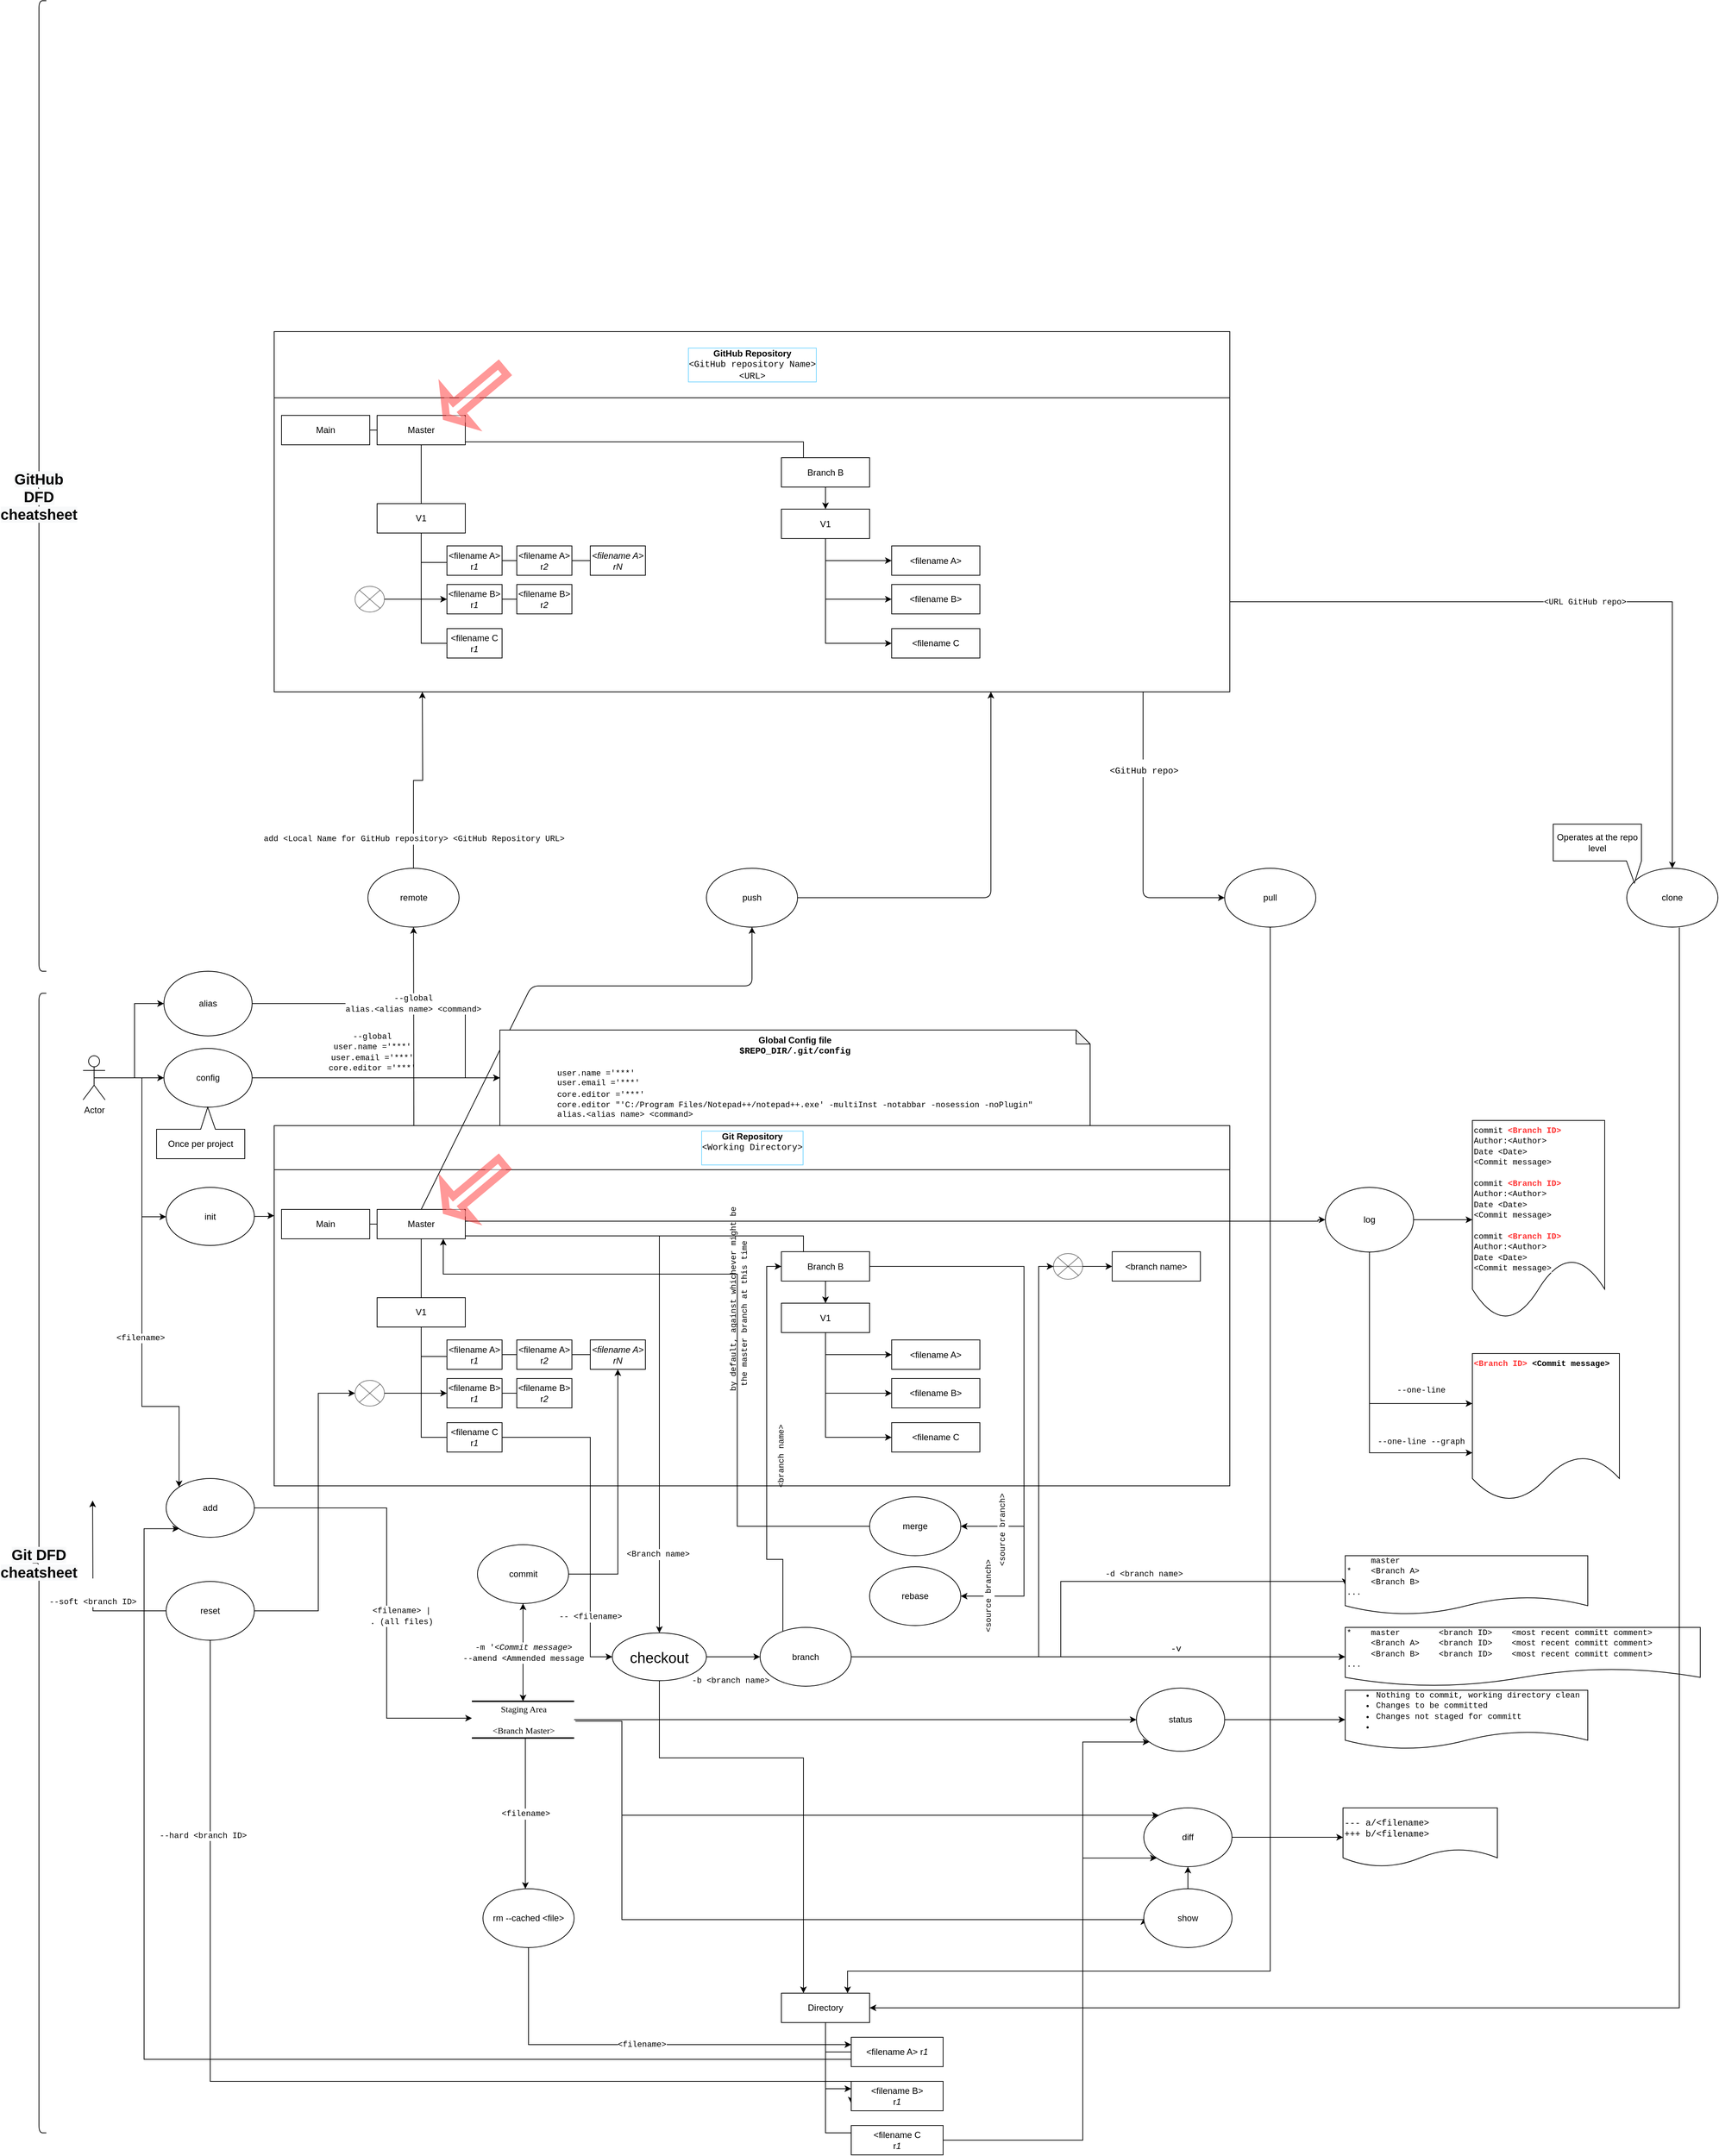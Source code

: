 <mxfile version="14.4.6" type="github" pages="3"><diagram name="Cheeat Sheet" id="b520641d-4fe3-3701-9064-5fc419738815"><mxGraphModel dx="2591" dy="2416" grid="1" gridSize="10" guides="1" tooltips="1" connect="1" arrows="1" fold="1" page="1" pageScale="1" pageWidth="1169" pageHeight="827" background="#ffffff" math="0" shadow="0"><root><mxCell id="0"/><mxCell id="1" parent="0"/><mxCell id="agNFHFQZlJ_opT2V57MR-5" value="" style="edgeStyle=orthogonalEdgeStyle;rounded=0;orthogonalLoop=1;jettySize=auto;html=1;exitX=0.5;exitY=0.5;exitDx=0;exitDy=0;exitPerimeter=0;" parent="1" source="agNFHFQZlJ_opT2V57MR-1" target="agNFHFQZlJ_opT2V57MR-2" edge="1"><mxGeometry relative="1" as="geometry"/></mxCell><mxCell id="agNFHFQZlJ_opT2V57MR-9" style="edgeStyle=orthogonalEdgeStyle;rounded=0;orthogonalLoop=1;jettySize=auto;html=1;entryX=0;entryY=0.5;entryDx=0;entryDy=0;exitX=0.5;exitY=0.5;exitDx=0;exitDy=0;exitPerimeter=0;" parent="1" source="agNFHFQZlJ_opT2V57MR-1" target="agNFHFQZlJ_opT2V57MR-8" edge="1"><mxGeometry relative="1" as="geometry"><Array as="points"><mxPoint x="120" y="125"/><mxPoint x="120" y="314"/><mxPoint x="153" y="314"/></Array></mxGeometry></mxCell><mxCell id="agNFHFQZlJ_opT2V57MR-15" style="edgeStyle=orthogonalEdgeStyle;rounded=0;orthogonalLoop=1;jettySize=auto;html=1;entryX=0;entryY=0;entryDx=0;entryDy=0;exitX=0.5;exitY=0.5;exitDx=0;exitDy=0;exitPerimeter=0;" parent="1" source="agNFHFQZlJ_opT2V57MR-1" target="agNFHFQZlJ_opT2V57MR-12" edge="1"><mxGeometry relative="1" as="geometry"><Array as="points"><mxPoint x="120" y="125"/><mxPoint x="120" y="572"/><mxPoint x="171" y="572"/></Array></mxGeometry></mxCell><mxCell id="agNFHFQZlJ_opT2V57MR-23" value="&amp;lt;filename&amp;gt;" style="edgeLabel;html=1;align=center;verticalAlign=middle;resizable=0;points=[];fontFamily=Courier New;" parent="agNFHFQZlJ_opT2V57MR-15" vertex="1" connectable="0"><mxGeometry x="0.246" y="-2" relative="1" as="geometry"><mxPoint as="offset"/></mxGeometry></mxCell><mxCell id="agNFHFQZlJ_opT2V57MR-1" value="Actor" style="shape=umlActor;verticalLabelPosition=bottom;verticalAlign=top;html=1;outlineConnect=0;" parent="1" vertex="1"><mxGeometry x="40" y="95" width="30" height="60" as="geometry"/></mxCell><mxCell id="agNFHFQZlJ_opT2V57MR-6" value="&lt;font face=&quot;Courier New&quot;&gt;--global &lt;br&gt;user.name ='***'&lt;br&gt;user.email ='***'&lt;br&gt;core.editor ='***'&lt;/font&gt;" style="edgeStyle=orthogonalEdgeStyle;rounded=0;orthogonalLoop=1;jettySize=auto;html=1;entryX=0;entryY=0.5;entryDx=0;entryDy=0;entryPerimeter=0;" parent="1" source="agNFHFQZlJ_opT2V57MR-2" target="iJWCfO42kXaOOCPk_vlR-1" edge="1"><mxGeometry x="-0.037" y="35" relative="1" as="geometry"><mxPoint x="835" y="95" as="targetPoint"/><Array as="points"><mxPoint x="210" y="125"/></Array><mxPoint as="offset"/></mxGeometry></mxCell><mxCell id="agNFHFQZlJ_opT2V57MR-2" value="config" style="ellipse;whiteSpace=wrap;html=1;" parent="1" vertex="1"><mxGeometry x="150" y="85" width="120" height="80" as="geometry"/></mxCell><mxCell id="agNFHFQZlJ_opT2V57MR-19" style="edgeStyle=orthogonalEdgeStyle;rounded=0;orthogonalLoop=1;jettySize=auto;html=1;exitX=1;exitY=0.5;exitDx=0;exitDy=0;entryX=0;entryY=0.5;entryDx=0;entryDy=0;" parent="1" source="Mm4MfuI6_JCa-wtS7Yni-13" target="agNFHFQZlJ_opT2V57MR-18" edge="1"><mxGeometry relative="1" as="geometry"><mxPoint x="760" y="250" as="sourcePoint"/><Array as="points"><mxPoint x="560" y="320"/><mxPoint x="1720" y="320"/><mxPoint x="1720" y="318"/></Array></mxGeometry></mxCell><mxCell id="agNFHFQZlJ_opT2V57MR-30" style="edgeStyle=orthogonalEdgeStyle;rounded=0;orthogonalLoop=1;jettySize=auto;html=1;entryX=0;entryY=0.5;entryDx=0;entryDy=0;" parent="1" source="agNFHFQZlJ_opT2V57MR-13" target="agNFHFQZlJ_opT2V57MR-29" edge="1"><mxGeometry relative="1" as="geometry"><mxPoint x="638" y="986" as="sourcePoint"/><Array as="points"><mxPoint x="1443" y="998"/><mxPoint x="1443" y="998"/></Array></mxGeometry></mxCell><mxCell id="agNFHFQZlJ_opT2V57MR-10" style="edgeStyle=orthogonalEdgeStyle;rounded=0;orthogonalLoop=1;jettySize=auto;html=1;entryX=0;entryY=0.25;entryDx=0;entryDy=0;" parent="1" source="agNFHFQZlJ_opT2V57MR-8" target="Mm4MfuI6_JCa-wtS7Yni-11" edge="1"><mxGeometry relative="1" as="geometry"/></mxCell><mxCell id="agNFHFQZlJ_opT2V57MR-8" value="init" style="ellipse;whiteSpace=wrap;html=1;" parent="1" vertex="1"><mxGeometry x="153" y="274" width="120" height="79" as="geometry"/></mxCell><mxCell id="agNFHFQZlJ_opT2V57MR-25" value="" style="edgeStyle=orthogonalEdgeStyle;rounded=0;orthogonalLoop=1;jettySize=auto;html=1;" parent="1" source="agNFHFQZlJ_opT2V57MR-11" target="agNFHFQZlJ_opT2V57MR-13" edge="1"><mxGeometry relative="1" as="geometry"/></mxCell><mxCell id="agNFHFQZlJ_opT2V57MR-11" value="commit" style="ellipse;whiteSpace=wrap;html=1;" parent="1" vertex="1"><mxGeometry x="576.5" y="760" width="124" height="80" as="geometry"/></mxCell><mxCell id="agNFHFQZlJ_opT2V57MR-14" value="&lt;font face=&quot;Courier New&quot;&gt;&amp;lt;filename&amp;gt; |&lt;br&gt;. (all files)&lt;/font&gt;" style="edgeStyle=orthogonalEdgeStyle;rounded=0;orthogonalLoop=1;jettySize=auto;html=1;exitX=1;exitY=0.5;exitDx=0;exitDy=0;" parent="1" source="agNFHFQZlJ_opT2V57MR-12" target="agNFHFQZlJ_opT2V57MR-13" edge="1"><mxGeometry x="0.122" y="20" relative="1" as="geometry"><mxPoint x="423" y="1006" as="targetPoint"/><Array as="points"><mxPoint x="453" y="710"/><mxPoint x="453" y="996"/></Array><mxPoint as="offset"/></mxGeometry></mxCell><mxCell id="agNFHFQZlJ_opT2V57MR-12" value="add" style="ellipse;whiteSpace=wrap;html=1;" parent="1" vertex="1"><mxGeometry x="153" y="670" width="120" height="80" as="geometry"/></mxCell><mxCell id="agNFHFQZlJ_opT2V57MR-16" value="&lt;font face=&quot;Courier New&quot;&gt;-m '&amp;lt;&lt;i&gt;Commit message&lt;/i&gt;&amp;gt;&lt;br&gt;--amend &amp;lt;Ammended message&lt;br&gt;&lt;/font&gt;" style="edgeStyle=orthogonalEdgeStyle;rounded=0;orthogonalLoop=1;jettySize=auto;html=1;" parent="1" source="agNFHFQZlJ_opT2V57MR-13" target="agNFHFQZlJ_opT2V57MR-11" edge="1"><mxGeometry relative="1" as="geometry"/></mxCell><mxCell id="agNFHFQZlJ_opT2V57MR-32" value="&lt;font face=&quot;Courier New&quot;&gt;&amp;lt;filename&amp;gt;&lt;/font&gt;" style="edgeStyle=orthogonalEdgeStyle;rounded=0;orthogonalLoop=1;jettySize=auto;html=1;exitX=0.523;exitY=1.001;exitDx=0;exitDy=0;exitPerimeter=0;" parent="1" source="agNFHFQZlJ_opT2V57MR-13" target="agNFHFQZlJ_opT2V57MR-31" edge="1"><mxGeometry relative="1" as="geometry"><Array as="points"><mxPoint x="642" y="1132"/><mxPoint x="642" y="1132"/></Array></mxGeometry></mxCell><mxCell id="agNFHFQZlJ_opT2V57MR-45" style="edgeStyle=orthogonalEdgeStyle;rounded=0;orthogonalLoop=1;jettySize=auto;html=1;fontSize=11;exitX=1.013;exitY=0.54;exitDx=0;exitDy=0;exitPerimeter=0;" parent="1" source="agNFHFQZlJ_opT2V57MR-13" target="agNFHFQZlJ_opT2V57MR-44" edge="1"><mxGeometry relative="1" as="geometry"><Array as="points"><mxPoint x="773" y="1000"/><mxPoint x="773" y="1128"/></Array></mxGeometry></mxCell><mxCell id="agNFHFQZlJ_opT2V57MR-55" value="" style="edgeStyle=orthogonalEdgeStyle;rounded=0;orthogonalLoop=1;jettySize=auto;html=1;fontFamily=Courier New;fontSize=11;entryX=0;entryY=0.5;entryDx=0;entryDy=0;exitX=1.025;exitY=0.54;exitDx=0;exitDy=0;exitPerimeter=0;" parent="1" source="agNFHFQZlJ_opT2V57MR-13" target="agNFHFQZlJ_opT2V57MR-54" edge="1"><mxGeometry relative="1" as="geometry"><mxPoint x="803" y="1040" as="sourcePoint"/><Array as="points"><mxPoint x="773" y="1000"/><mxPoint x="773" y="1270"/><mxPoint x="1483" y="1270"/></Array></mxGeometry></mxCell><mxCell id="agNFHFQZlJ_opT2V57MR-13" value="Staging Area&lt;br&gt;&lt;br&gt;&amp;lt;Branch Master&amp;gt;" style="html=1;rounded=0;shadow=0;comic=0;labelBackgroundColor=none;strokeWidth=2;fontFamily=Verdana;fontSize=12;align=center;shape=mxgraph.ios7ui.horLines;" parent="1" vertex="1"><mxGeometry x="569" y="973" width="139" height="50" as="geometry"/></mxCell><mxCell id="agNFHFQZlJ_opT2V57MR-27" value="Once per project" style="shape=callout;whiteSpace=wrap;html=1;perimeter=calloutPerimeter;position2=0.58;flipV=1;" parent="1" vertex="1"><mxGeometry x="140" y="165" width="120" height="70" as="geometry"/></mxCell><mxCell id="agNFHFQZlJ_opT2V57MR-36" style="edgeStyle=orthogonalEdgeStyle;rounded=0;orthogonalLoop=1;jettySize=auto;html=1;entryX=0;entryY=0.5;entryDx=0;entryDy=0;" parent="1" source="agNFHFQZlJ_opT2V57MR-29" target="agNFHFQZlJ_opT2V57MR-35" edge="1"><mxGeometry relative="1" as="geometry"/></mxCell><mxCell id="agNFHFQZlJ_opT2V57MR-29" value="status" style="ellipse;whiteSpace=wrap;html=1;" parent="1" vertex="1"><mxGeometry x="1473" y="955" width="120" height="86" as="geometry"/></mxCell><mxCell id="agNFHFQZlJ_opT2V57MR-33" value="&lt;font face=&quot;Courier New&quot;&gt;&amp;lt;filename&amp;gt;&lt;/font&gt;" style="edgeStyle=orthogonalEdgeStyle;rounded=0;orthogonalLoop=1;jettySize=auto;html=1;entryX=0;entryY=0.25;entryDx=0;entryDy=0;" parent="1" source="agNFHFQZlJ_opT2V57MR-31" target="iJWCfO42kXaOOCPk_vlR-10" edge="1"><mxGeometry relative="1" as="geometry"><mxPoint x="293" y="1126" as="targetPoint"/><Array as="points"><mxPoint x="646" y="1440"/></Array></mxGeometry></mxCell><mxCell id="agNFHFQZlJ_opT2V57MR-31" value="rm --cached &amp;lt;file&amp;gt;" style="ellipse;whiteSpace=wrap;html=1;" parent="1" vertex="1"><mxGeometry x="584" y="1228" width="124" height="80" as="geometry"/></mxCell><mxCell id="agNFHFQZlJ_opT2V57MR-22" style="edgeStyle=orthogonalEdgeStyle;rounded=0;orthogonalLoop=1;jettySize=auto;html=1;" parent="1" source="agNFHFQZlJ_opT2V57MR-18" target="agNFHFQZlJ_opT2V57MR-21" edge="1"><mxGeometry relative="1" as="geometry"/></mxCell><mxCell id="agNFHFQZlJ_opT2V57MR-18" value="log" style="ellipse;whiteSpace=wrap;html=1;" parent="1" vertex="1"><mxGeometry x="1730" y="274" width="120" height="88" as="geometry"/></mxCell><mxCell id="agNFHFQZlJ_opT2V57MR-21" value="&lt;span style=&quot;color: rgb(0 , 0 , 0) ; font-size: 11px ; font-style: normal ; font-weight: 400 ; letter-spacing: normal ; text-indent: 0px ; text-transform: none ; word-spacing: 0px ; background-color: rgb(255 , 255 , 255) ; display: inline ; float: none&quot;&gt;commit &lt;/span&gt;&lt;span style=&quot;font-size: 11px ; font-style: normal ; letter-spacing: normal ; text-indent: 0px ; text-transform: none ; word-spacing: 0px ; background-color: rgb(255 , 255 , 255) ; display: inline ; float: none&quot;&gt;&lt;b&gt;&lt;font color=&quot;#ff3333&quot;&gt;&amp;lt;Branch ID&amp;gt;&lt;/font&gt;&lt;/b&gt;&lt;/span&gt;&lt;br style=&quot;color: rgb(0 , 0 , 0) ; font-size: 11px ; font-style: normal ; font-weight: 400 ; letter-spacing: normal ; text-indent: 0px ; text-transform: none ; word-spacing: 0px&quot;&gt;&lt;span style=&quot;color: rgb(0 , 0 , 0) ; font-size: 11px ; font-style: normal ; font-weight: 400 ; letter-spacing: normal ; text-indent: 0px ; text-transform: none ; word-spacing: 0px ; background-color: rgb(255 , 255 , 255) ; display: inline ; float: none&quot;&gt;Author:&amp;lt;Author&amp;gt;&lt;/span&gt;&lt;br style=&quot;color: rgb(0 , 0 , 0) ; font-size: 11px ; font-style: normal ; font-weight: 400 ; letter-spacing: normal ; text-indent: 0px ; text-transform: none ; word-spacing: 0px&quot;&gt;&lt;span style=&quot;color: rgb(0 , 0 , 0) ; font-size: 11px ; font-style: normal ; font-weight: 400 ; letter-spacing: normal ; text-indent: 0px ; text-transform: none ; word-spacing: 0px ; background-color: rgb(255 , 255 , 255) ; display: inline ; float: none&quot;&gt;Date &amp;lt;Date&amp;gt;&lt;/span&gt;&lt;br style=&quot;color: rgb(0 , 0 , 0) ; font-size: 11px ; font-style: normal ; font-weight: 400 ; letter-spacing: normal ; text-indent: 0px ; text-transform: none ; word-spacing: 0px&quot;&gt;&lt;span style=&quot;color: rgb(0 , 0 , 0) ; font-size: 11px ; font-style: normal ; font-weight: 400 ; letter-spacing: normal ; text-indent: 0px ; text-transform: none ; word-spacing: 0px ; background-color: rgb(255 , 255 , 255) ; display: inline ; float: none&quot;&gt;&amp;lt;Commit message&amp;gt;&lt;br&gt;&lt;br style=&quot;font-size: 12px ; background-color: rgb(248 , 249 , 250)&quot;&gt;commit&amp;nbsp;&lt;b&gt;&lt;font color=&quot;#ff3333&quot;&gt;&amp;lt;Branch ID&amp;gt;&lt;/font&gt;&lt;/b&gt;&lt;br style=&quot;background-color: rgb(248 , 249 , 250)&quot;&gt;Author:&amp;lt;Author&amp;gt;&lt;br style=&quot;background-color: rgb(248 , 249 , 250)&quot;&gt;Date &amp;lt;Date&amp;gt;&lt;br style=&quot;background-color: rgb(248 , 249 , 250)&quot;&gt;&amp;lt;Commit message&amp;gt;&lt;br style=&quot;font-size: 12px ; background-color: rgb(248 , 249 , 250)&quot;&gt;&lt;br style=&quot;font-size: 12px ; background-color: rgb(248 , 249 , 250)&quot;&gt;commit&amp;nbsp;&lt;b&gt;&lt;font color=&quot;#ff3333&quot;&gt;&amp;lt;Branch ID&amp;gt;&lt;/font&gt;&lt;/b&gt;&lt;br style=&quot;background-color: rgb(248 , 249 , 250)&quot;&gt;Author:&amp;lt;Author&amp;gt;&lt;br style=&quot;background-color: rgb(248 , 249 , 250)&quot;&gt;Date &amp;lt;Date&amp;gt;&lt;br style=&quot;background-color: rgb(248 , 249 , 250)&quot;&gt;&amp;lt;Commit message&amp;gt;&lt;br&gt;&lt;/span&gt;" style="shape=document;whiteSpace=wrap;html=1;boundedLbl=1;align=left;fontFamily=Courier New;verticalAlign=top;" parent="1" vertex="1"><mxGeometry x="1930" y="183" width="180" height="270" as="geometry"/></mxCell><mxCell id="agNFHFQZlJ_opT2V57MR-35" value="&lt;ul&gt;&lt;li&gt;&lt;font style=&quot;font-size: 11px&quot;&gt;Nothing to commit, working directory clean&lt;/font&gt;&lt;/li&gt;&lt;li&gt;&lt;span style=&quot;background-color: rgb(255 , 255 , 255) ; font-size: 11px&quot;&gt;Changes to be committed&lt;/span&gt;&lt;br&gt;&lt;/li&gt;&lt;li&gt;&lt;font style=&quot;font-size: 11px&quot;&gt;Changes not staged for committ&lt;/font&gt;&lt;/li&gt;&lt;li&gt;&lt;/li&gt;&lt;/ul&gt;" style="shape=document;whiteSpace=wrap;html=1;boundedLbl=1;align=left;fontFamily=Courier New;" parent="1" vertex="1"><mxGeometry x="1757" y="958" width="330" height="80" as="geometry"/></mxCell><mxCell id="agNFHFQZlJ_opT2V57MR-43" style="edgeStyle=orthogonalEdgeStyle;rounded=0;orthogonalLoop=1;jettySize=auto;html=1;fontSize=11;entryX=0;entryY=1;entryDx=0;entryDy=0;exitX=1;exitY=0.5;exitDx=0;exitDy=0;" parent="1" source="iJWCfO42kXaOOCPk_vlR-12" target="agNFHFQZlJ_opT2V57MR-29" edge="1"><mxGeometry relative="1" as="geometry"><Array as="points"><mxPoint x="1400" y="1570"/><mxPoint x="1400" y="1028"/></Array></mxGeometry></mxCell><mxCell id="Mm4MfuI6_JCa-wtS7Yni-38" style="edgeStyle=orthogonalEdgeStyle;rounded=0;orthogonalLoop=1;jettySize=auto;html=1;fontSize=16;exitX=0;exitY=0.75;exitDx=0;exitDy=0;entryX=0;entryY=1;entryDx=0;entryDy=0;" parent="1" source="iJWCfO42kXaOOCPk_vlR-10" target="agNFHFQZlJ_opT2V57MR-12" edge="1"><mxGeometry relative="1" as="geometry"><Array as="points"><mxPoint x="123" y="1460"/><mxPoint x="123" y="738"/></Array><mxPoint x="153" y="1156" as="sourcePoint"/></mxGeometry></mxCell><mxCell id="agNFHFQZlJ_opT2V57MR-42" style="edgeStyle=orthogonalEdgeStyle;rounded=0;orthogonalLoop=1;jettySize=auto;html=1;fontSize=11;entryX=0.25;entryY=0;entryDx=0;entryDy=0;exitX=0.5;exitY=1;exitDx=0;exitDy=0;" parent="1" source="agNFHFQZlJ_opT2V57MR-38" target="iJWCfO42kXaOOCPk_vlR-9" edge="1"><mxGeometry relative="1" as="geometry"><Array as="points"><mxPoint x="824" y="1050"/><mxPoint x="1020" y="1050"/></Array></mxGeometry></mxCell><mxCell id="Mm4MfuI6_JCa-wtS7Yni-68" value="&lt;font face=&quot;Courier New&quot;&gt;&amp;lt;branch name&amp;gt;&lt;/font&gt;" style="edgeStyle=orthogonalEdgeStyle;rounded=0;orthogonalLoop=1;jettySize=auto;html=1;entryX=0;entryY=0.5;entryDx=0;entryDy=0;fontSize=11;horizontal=0;" parent="1" source="Mm4MfuI6_JCa-wtS7Yni-61" target="Mm4MfuI6_JCa-wtS7Yni-84" edge="1"><mxGeometry x="-0.035" y="-20" relative="1" as="geometry"><mxPoint x="1060" y="720" as="sourcePoint"/><Array as="points"><mxPoint x="992" y="780"/><mxPoint x="970" y="780"/><mxPoint x="970" y="382"/></Array><mxPoint as="offset"/></mxGeometry></mxCell><mxCell id="Mm4MfuI6_JCa-wtS7Yni-88" style="edgeStyle=orthogonalEdgeStyle;rounded=0;orthogonalLoop=1;jettySize=auto;html=1;entryX=0;entryY=0.5;entryDx=0;entryDy=0;fontSize=11;exitX=1;exitY=0.5;exitDx=0;exitDy=0;" parent="1" source="agNFHFQZlJ_opT2V57MR-38" target="Mm4MfuI6_JCa-wtS7Yni-61" edge="1"><mxGeometry relative="1" as="geometry"/></mxCell><mxCell id="Mm4MfuI6_JCa-wtS7Yni-89" value="&lt;span style=&quot;font-family: &amp;#34;courier new&amp;#34;&quot;&gt;-b &amp;lt;branch name&amp;gt;&amp;nbsp;&lt;/span&gt;" style="edgeLabel;html=1;align=center;verticalAlign=middle;resizable=0;points=[];fontSize=11;" parent="Mm4MfuI6_JCa-wtS7Yni-88" vertex="1" connectable="0"><mxGeometry x="-0.297" y="2" relative="1" as="geometry"><mxPoint x="10" y="34.5" as="offset"/></mxGeometry></mxCell><mxCell id="agNFHFQZlJ_opT2V57MR-38" value="checkout" style="ellipse;whiteSpace=wrap;html=1;fontSize=20;" parent="1" vertex="1"><mxGeometry x="760" y="880" width="128" height="65" as="geometry"/></mxCell><mxCell id="agNFHFQZlJ_opT2V57MR-48" style="edgeStyle=orthogonalEdgeStyle;rounded=0;orthogonalLoop=1;jettySize=auto;html=1;fontSize=11;" parent="1" source="agNFHFQZlJ_opT2V57MR-44" target="agNFHFQZlJ_opT2V57MR-47" edge="1"><mxGeometry relative="1" as="geometry"/></mxCell><mxCell id="agNFHFQZlJ_opT2V57MR-44" value="diff" style="ellipse;whiteSpace=wrap;html=1;" parent="1" vertex="1"><mxGeometry x="1483" y="1118" width="120" height="80" as="geometry"/></mxCell><mxCell id="agNFHFQZlJ_opT2V57MR-46" style="edgeStyle=orthogonalEdgeStyle;rounded=0;orthogonalLoop=1;jettySize=auto;html=1;entryX=0;entryY=1;entryDx=0;entryDy=0;fontSize=11;exitX=1;exitY=0.5;exitDx=0;exitDy=0;" parent="1" source="iJWCfO42kXaOOCPk_vlR-12" target="agNFHFQZlJ_opT2V57MR-44" edge="1"><mxGeometry relative="1" as="geometry"><mxPoint x="283" y="1086" as="sourcePoint"/><mxPoint x="713" y="1036" as="targetPoint"/><Array as="points"><mxPoint x="1400" y="1570"/><mxPoint x="1400" y="1186"/></Array></mxGeometry></mxCell><mxCell id="agNFHFQZlJ_opT2V57MR-47" value="&lt;font&gt;--- a/&amp;lt;filename&amp;gt;&lt;br&gt;+++ b/&amp;lt;filename&amp;gt;&lt;br&gt;&lt;/font&gt;" style="shape=document;whiteSpace=wrap;html=1;boundedLbl=1;align=left;fontFamily=Courier New;" parent="1" vertex="1"><mxGeometry x="1754" y="1118" width="210" height="80" as="geometry"/></mxCell><mxCell id="agNFHFQZlJ_opT2V57MR-51" value="--hard &amp;lt;branch ID&amp;gt;" style="edgeStyle=orthogonalEdgeStyle;rounded=0;orthogonalLoop=1;jettySize=auto;html=1;fontFamily=Courier New;fontSize=11;entryX=0;entryY=0.75;entryDx=0;entryDy=0;" parent="1" source="agNFHFQZlJ_opT2V57MR-49" target="iJWCfO42kXaOOCPk_vlR-11" edge="1"><mxGeometry x="-0.646" y="-10" relative="1" as="geometry"><mxPoint as="offset"/><mxPoint x="450" y="1460" as="targetPoint"/><Array as="points"><mxPoint x="213" y="1490"/></Array></mxGeometry></mxCell><mxCell id="agNFHFQZlJ_opT2V57MR-53" value="&lt;br&gt;&lt;br&gt;&lt;span style=&quot;color: rgb(0 , 0 , 0) ; font-family: &amp;#34;courier new&amp;#34; ; font-size: 11px ; font-style: normal ; font-weight: 400 ; letter-spacing: normal ; text-align: center ; text-indent: 0px ; text-transform: none ; word-spacing: 0px ; background-color: rgb(255 , 255 , 255) ; display: inline ; float: none&quot;&gt;--soft &amp;lt;branch ID&amp;gt;&lt;/span&gt;&lt;br&gt;" style="edgeStyle=orthogonalEdgeStyle;rounded=0;orthogonalLoop=1;jettySize=auto;html=1;fontFamily=Courier New;fontSize=11;" parent="1" source="agNFHFQZlJ_opT2V57MR-49" edge="1"><mxGeometry relative="1" as="geometry"><mxPoint x="53" y="700" as="targetPoint"/></mxGeometry></mxCell><mxCell id="agNFHFQZlJ_opT2V57MR-49" value="reset" style="ellipse;whiteSpace=wrap;html=1;" parent="1" vertex="1"><mxGeometry x="153" y="810" width="120" height="80" as="geometry"/></mxCell><mxCell id="Mm4MfuI6_JCa-wtS7Yni-41" style="edgeStyle=orthogonalEdgeStyle;rounded=0;orthogonalLoop=1;jettySize=auto;html=1;fontSize=16;" parent="1" source="agNFHFQZlJ_opT2V57MR-54" target="agNFHFQZlJ_opT2V57MR-44" edge="1"><mxGeometry relative="1" as="geometry"/></mxCell><mxCell id="agNFHFQZlJ_opT2V57MR-54" value="show" style="ellipse;whiteSpace=wrap;html=1;" parent="1" vertex="1"><mxGeometry x="1483" y="1228" width="120" height="80" as="geometry"/></mxCell><mxCell id="Mm4MfuI6_JCa-wtS7Yni-11" value="Git Repository&lt;br&gt;&lt;span style=&quot;font-weight: normal&quot;&gt;&lt;font face=&quot;Courier New&quot;&gt;&amp;lt;Working Directory&amp;gt;&lt;br&gt;&lt;/font&gt;&lt;/span&gt;&lt;span style=&quot;font-weight: normal&quot;&gt;&lt;font face=&quot;Courier New&quot;&gt;&lt;br&gt;&lt;/font&gt;&lt;/span&gt;" style="swimlane;html=1;startSize=60;horizontal=1;containerType=tree;labelBorderColor=#78D6FF;" parent="1" vertex="1"><mxGeometry x="300" y="190" width="1300" height="490" as="geometry"/></mxCell><mxCell id="Mm4MfuI6_JCa-wtS7Yni-13" value="Master" style="whiteSpace=wrap;html=1;treeFolding=1;treeMoving=1;newEdgeStyle={&quot;edgeStyle&quot;:&quot;elbowEdgeStyle&quot;,&quot;startArrow&quot;:&quot;none&quot;,&quot;endArrow&quot;:&quot;none&quot;};" parent="Mm4MfuI6_JCa-wtS7Yni-11" vertex="1"><mxGeometry x="140" y="114" width="120" height="40" as="geometry"/></mxCell><mxCell id="Mm4MfuI6_JCa-wtS7Yni-53" style="edgeStyle=orthogonalEdgeStyle;rounded=0;orthogonalLoop=1;jettySize=auto;html=1;entryX=0.5;entryY=0;entryDx=0;entryDy=0;fontSize=16;exitX=0.5;exitY=1;exitDx=0;exitDy=0;" parent="Mm4MfuI6_JCa-wtS7Yni-11" source="Mm4MfuI6_JCa-wtS7Yni-84" target="Mm4MfuI6_JCa-wtS7Yni-52" edge="1"><mxGeometry relative="1" as="geometry"><mxPoint x="390" y="181.5" as="sourcePoint"/><Array as="points"><mxPoint x="750" y="211.5"/><mxPoint x="750" y="211.5"/></Array></mxGeometry></mxCell><mxCell id="Mm4MfuI6_JCa-wtS7Yni-23" value="" style="edgeStyle=elbowEdgeStyle;elbow=vertical;startArrow=none;endArrow=none;rounded=0;entryX=0.5;entryY=1;entryDx=0;entryDy=0;" parent="Mm4MfuI6_JCa-wtS7Yni-11" source="Mm4MfuI6_JCa-wtS7Yni-24" target="Mm4MfuI6_JCa-wtS7Yni-13" edge="1"><mxGeometry relative="1" as="geometry"><mxPoint x="100" y="234" as="sourcePoint"/><mxPoint x="40" y="214" as="targetPoint"/></mxGeometry></mxCell><mxCell id="Mm4MfuI6_JCa-wtS7Yni-24" value="V1" style="whiteSpace=wrap;html=1;treeFolding=1;treeMoving=1;newEdgeStyle={&quot;edgeStyle&quot;:&quot;elbowEdgeStyle&quot;,&quot;startArrow&quot;:&quot;none&quot;,&quot;endArrow&quot;:&quot;none&quot;};" parent="Mm4MfuI6_JCa-wtS7Yni-11" vertex="1"><mxGeometry x="140" y="234" width="120" height="40" as="geometry"/></mxCell><mxCell id="Mm4MfuI6_JCa-wtS7Yni-28" value="" style="edgeStyle=elbowEdgeStyle;elbow=vertical;startArrow=none;endArrow=none;rounded=0;" parent="Mm4MfuI6_JCa-wtS7Yni-11" source="Mm4MfuI6_JCa-wtS7Yni-24" target="Mm4MfuI6_JCa-wtS7Yni-29" edge="1"><mxGeometry relative="1" as="geometry"><mxPoint x="550" y="419" as="sourcePoint"/><Array as="points"><mxPoint x="270" y="364"/></Array></mxGeometry></mxCell><mxCell id="Mm4MfuI6_JCa-wtS7Yni-29" value="&amp;lt;filename B&amp;gt;&lt;br&gt;r&lt;i&gt;1&lt;/i&gt;" style="whiteSpace=wrap;html=1;treeFolding=1;treeMoving=1;newEdgeStyle={&quot;edgeStyle&quot;:&quot;elbowEdgeStyle&quot;,&quot;startArrow&quot;:&quot;none&quot;,&quot;endArrow&quot;:&quot;none&quot;};" parent="Mm4MfuI6_JCa-wtS7Yni-11" vertex="1"><mxGeometry x="235" y="344" width="75" height="40" as="geometry"/></mxCell><mxCell id="Mm4MfuI6_JCa-wtS7Yni-60" style="edgeStyle=orthogonalEdgeStyle;rounded=0;orthogonalLoop=1;jettySize=auto;html=1;fontSize=16;" parent="Mm4MfuI6_JCa-wtS7Yni-11" source="Mm4MfuI6_JCa-wtS7Yni-4" target="Mm4MfuI6_JCa-wtS7Yni-29" edge="1"><mxGeometry relative="1" as="geometry"/></mxCell><mxCell id="Mm4MfuI6_JCa-wtS7Yni-4" value="" style="shape=sumEllipse;perimeter=ellipsePerimeter;whiteSpace=wrap;html=1;backgroundOutline=1;opacity=50;" parent="Mm4MfuI6_JCa-wtS7Yni-11" vertex="1"><mxGeometry x="110" y="346.5" width="40" height="35" as="geometry"/></mxCell><mxCell id="Mm4MfuI6_JCa-wtS7Yni-44" value="" style="edgeStyle=elbowEdgeStyle;elbow=vertical;startArrow=none;endArrow=none;rounded=0;" parent="Mm4MfuI6_JCa-wtS7Yni-11" source="Mm4MfuI6_JCa-wtS7Yni-24" target="Mm4MfuI6_JCa-wtS7Yni-45" edge="1"><mxGeometry relative="1" as="geometry"><mxPoint x="550.0" y="414" as="sourcePoint"/><Array as="points"><mxPoint x="270" y="314"/></Array></mxGeometry></mxCell><mxCell id="Mm4MfuI6_JCa-wtS7Yni-45" value="&amp;lt;filename A&amp;gt; r&lt;i&gt;1&lt;/i&gt;" style="whiteSpace=wrap;html=1;treeFolding=1;treeMoving=1;newEdgeStyle={&quot;edgeStyle&quot;:&quot;elbowEdgeStyle&quot;,&quot;startArrow&quot;:&quot;none&quot;,&quot;endArrow&quot;:&quot;none&quot;};" parent="Mm4MfuI6_JCa-wtS7Yni-11" vertex="1"><mxGeometry x="235" y="291.5" width="75" height="40" as="geometry"/></mxCell><mxCell id="Mm4MfuI6_JCa-wtS7Yni-48" value="" style="edgeStyle=elbowEdgeStyle;elbow=vertical;startArrow=none;endArrow=none;rounded=0;" parent="Mm4MfuI6_JCa-wtS7Yni-11" source="Mm4MfuI6_JCa-wtS7Yni-24" target="Mm4MfuI6_JCa-wtS7Yni-49" edge="1"><mxGeometry relative="1" as="geometry"><mxPoint x="550.0" y="404" as="sourcePoint"/><Array as="points"><mxPoint x="200" y="424"/><mxPoint x="280" y="424"/></Array></mxGeometry></mxCell><mxCell id="Mm4MfuI6_JCa-wtS7Yni-49" value="&amp;lt;filename C&lt;br&gt;r&lt;i&gt;1&lt;/i&gt;" style="whiteSpace=wrap;html=1;treeFolding=1;treeMoving=1;newEdgeStyle={&quot;edgeStyle&quot;:&quot;elbowEdgeStyle&quot;,&quot;startArrow&quot;:&quot;none&quot;,&quot;endArrow&quot;:&quot;none&quot;};" parent="Mm4MfuI6_JCa-wtS7Yni-11" vertex="1"><mxGeometry x="235" y="404" width="75" height="40" as="geometry"/></mxCell><mxCell id="Mm4MfuI6_JCa-wtS7Yni-57" style="edgeStyle=orthogonalEdgeStyle;rounded=0;orthogonalLoop=1;jettySize=auto;html=1;fontSize=16;entryX=0;entryY=0.5;entryDx=0;entryDy=0;exitX=0.5;exitY=1;exitDx=0;exitDy=0;" parent="Mm4MfuI6_JCa-wtS7Yni-11" source="Mm4MfuI6_JCa-wtS7Yni-52" target="Mm4MfuI6_JCa-wtS7Yni-55" edge="1"><mxGeometry relative="1" as="geometry"/></mxCell><mxCell id="Mm4MfuI6_JCa-wtS7Yni-58" style="edgeStyle=orthogonalEdgeStyle;rounded=0;orthogonalLoop=1;jettySize=auto;html=1;entryX=0;entryY=0.5;entryDx=0;entryDy=0;fontSize=16;exitX=0.5;exitY=1;exitDx=0;exitDy=0;" parent="Mm4MfuI6_JCa-wtS7Yni-11" source="Mm4MfuI6_JCa-wtS7Yni-52" target="Mm4MfuI6_JCa-wtS7Yni-54" edge="1"><mxGeometry relative="1" as="geometry"/></mxCell><mxCell id="Mm4MfuI6_JCa-wtS7Yni-52" value="V1" style="whiteSpace=wrap;html=1;treeFolding=1;treeMoving=1;newEdgeStyle={&quot;edgeStyle&quot;:&quot;elbowEdgeStyle&quot;,&quot;startArrow&quot;:&quot;none&quot;,&quot;endArrow&quot;:&quot;none&quot;};" parent="Mm4MfuI6_JCa-wtS7Yni-11" vertex="1"><mxGeometry x="690" y="241.5" width="120" height="40" as="geometry"/></mxCell><mxCell id="Mm4MfuI6_JCa-wtS7Yni-54" value="&amp;lt;filename B&amp;gt;" style="whiteSpace=wrap;html=1;treeFolding=1;treeMoving=1;newEdgeStyle={&quot;edgeStyle&quot;:&quot;elbowEdgeStyle&quot;,&quot;startArrow&quot;:&quot;none&quot;,&quot;endArrow&quot;:&quot;none&quot;};" parent="Mm4MfuI6_JCa-wtS7Yni-11" vertex="1"><mxGeometry x="840" y="344" width="120" height="40" as="geometry"/></mxCell><mxCell id="Mm4MfuI6_JCa-wtS7Yni-55" value="&amp;lt;filename A&amp;gt;" style="whiteSpace=wrap;html=1;treeFolding=1;treeMoving=1;newEdgeStyle={&quot;edgeStyle&quot;:&quot;elbowEdgeStyle&quot;,&quot;startArrow&quot;:&quot;none&quot;,&quot;endArrow&quot;:&quot;none&quot;};" parent="Mm4MfuI6_JCa-wtS7Yni-11" vertex="1"><mxGeometry x="840.0" y="291.5" width="120" height="40" as="geometry"/></mxCell><mxCell id="Mm4MfuI6_JCa-wtS7Yni-56" value="&amp;lt;filename C" style="whiteSpace=wrap;html=1;treeFolding=1;treeMoving=1;newEdgeStyle={&quot;edgeStyle&quot;:&quot;elbowEdgeStyle&quot;,&quot;startArrow&quot;:&quot;none&quot;,&quot;endArrow&quot;:&quot;none&quot;};" parent="Mm4MfuI6_JCa-wtS7Yni-11" vertex="1"><mxGeometry x="840.0" y="404" width="120" height="40" as="geometry"/></mxCell><mxCell id="Mm4MfuI6_JCa-wtS7Yni-59" style="edgeStyle=orthogonalEdgeStyle;rounded=0;orthogonalLoop=1;jettySize=auto;html=1;entryX=0;entryY=0.5;entryDx=0;entryDy=0;fontSize=16;exitX=0.5;exitY=1;exitDx=0;exitDy=0;" parent="Mm4MfuI6_JCa-wtS7Yni-11" source="Mm4MfuI6_JCa-wtS7Yni-52" target="Mm4MfuI6_JCa-wtS7Yni-56" edge="1"><mxGeometry relative="1" as="geometry"><mxPoint x="760.0" y="291.5" as="sourcePoint"/><mxPoint x="840.0" y="424" as="targetPoint"/></mxGeometry></mxCell><mxCell id="Mm4MfuI6_JCa-wtS7Yni-62" value="" style="edgeStyle=elbowEdgeStyle;elbow=vertical;startArrow=none;endArrow=none;rounded=0;" parent="Mm4MfuI6_JCa-wtS7Yni-11" source="Mm4MfuI6_JCa-wtS7Yni-45" target="Mm4MfuI6_JCa-wtS7Yni-63" edge="1"><mxGeometry relative="1" as="geometry"><mxPoint x="560" y="464" as="sourcePoint"/><Array as="points"/></mxGeometry></mxCell><mxCell id="Mm4MfuI6_JCa-wtS7Yni-63" value="&amp;lt;filename A&amp;gt;&lt;br&gt;r&lt;i&gt;2&lt;/i&gt;" style="whiteSpace=wrap;html=1;treeFolding=1;treeMoving=1;newEdgeStyle={&quot;edgeStyle&quot;:&quot;elbowEdgeStyle&quot;,&quot;startArrow&quot;:&quot;none&quot;,&quot;endArrow&quot;:&quot;none&quot;};" parent="Mm4MfuI6_JCa-wtS7Yni-11" vertex="1"><mxGeometry x="330" y="291.5" width="75" height="40" as="geometry"/></mxCell><mxCell id="Mm4MfuI6_JCa-wtS7Yni-64" value="" style="edgeStyle=elbowEdgeStyle;elbow=vertical;startArrow=none;endArrow=none;rounded=0;" parent="Mm4MfuI6_JCa-wtS7Yni-11" source="Mm4MfuI6_JCa-wtS7Yni-63" target="Mm4MfuI6_JCa-wtS7Yni-65" edge="1"><mxGeometry relative="1" as="geometry"><mxPoint x="650" y="501.529" as="sourcePoint"/><Array as="points"/></mxGeometry></mxCell><mxCell id="Mm4MfuI6_JCa-wtS7Yni-65" value="&lt;em class=&quot;diigoHighlight id_f635f9527bdc57a73d4da7ce5d6d1d4a type_0 yellow&quot;&gt;&amp;lt;filename A&amp;gt;&lt;/em&gt;&lt;br&gt;&lt;em class=&quot;diigoHighlight id_f635f9527bdc57a73d4da7ce5d6d1d4a type_0 yellow&quot;&gt;r&lt;i&gt;N&lt;/i&gt;&lt;span class=&quot;diigoHighlightCommentLocator&quot;&gt;&lt;div class=&quot;diigoIcon id_f635f9527bdc57a73d4da7ce5d6d1d4a type_9 TextIcon yellow&quot; title=&quot;&quot; style=&quot;bottom: 0px&quot;&gt;&lt;/div&gt;&lt;/span&gt;&lt;/em&gt;" style="whiteSpace=wrap;html=1;treeFolding=1;treeMoving=1;newEdgeStyle={&quot;edgeStyle&quot;:&quot;elbowEdgeStyle&quot;,&quot;startArrow&quot;:&quot;none&quot;,&quot;endArrow&quot;:&quot;none&quot;};" parent="Mm4MfuI6_JCa-wtS7Yni-11" vertex="1" collapsed="1"><mxGeometry x="430" y="291.5" width="75" height="40" as="geometry"/></mxCell><mxCell id="Mm4MfuI6_JCa-wtS7Yni-66" value="" style="edgeStyle=elbowEdgeStyle;elbow=vertical;startArrow=none;endArrow=none;rounded=0;entryX=0;entryY=0.5;entryDx=0;entryDy=0;" parent="Mm4MfuI6_JCa-wtS7Yni-11" source="Mm4MfuI6_JCa-wtS7Yni-29" target="Mm4MfuI6_JCa-wtS7Yni-67" edge="1"><mxGeometry relative="1" as="geometry"><mxPoint x="560" y="464" as="sourcePoint"/><Array as="points"/></mxGeometry></mxCell><mxCell id="Mm4MfuI6_JCa-wtS7Yni-67" value="&amp;lt;filename B&amp;gt;&lt;br&gt;r&lt;i&gt;2&lt;/i&gt;" style="whiteSpace=wrap;html=1;treeFolding=1;treeMoving=1;newEdgeStyle={&quot;edgeStyle&quot;:&quot;elbowEdgeStyle&quot;,&quot;startArrow&quot;:&quot;none&quot;,&quot;endArrow&quot;:&quot;none&quot;};" parent="Mm4MfuI6_JCa-wtS7Yni-11" vertex="1"><mxGeometry x="330" y="344" width="75" height="40" as="geometry"/></mxCell><mxCell id="Mm4MfuI6_JCa-wtS7Yni-83" value="" style="edgeStyle=elbowEdgeStyle;elbow=vertical;startArrow=none;endArrow=none;rounded=0;" parent="Mm4MfuI6_JCa-wtS7Yni-11" target="Mm4MfuI6_JCa-wtS7Yni-84" edge="1"><mxGeometry relative="1" as="geometry"><mxPoint x="260" y="150" as="sourcePoint"/><mxPoint x="40" y="214" as="targetPoint"/><Array as="points"><mxPoint x="720" y="150"/></Array></mxGeometry></mxCell><mxCell id="Mm4MfuI6_JCa-wtS7Yni-84" value="Branch B" style="whiteSpace=wrap;html=1;treeFolding=1;treeMoving=1;newEdgeStyle={&quot;edgeStyle&quot;:&quot;elbowEdgeStyle&quot;,&quot;startArrow&quot;:&quot;none&quot;,&quot;endArrow&quot;:&quot;none&quot;};" parent="Mm4MfuI6_JCa-wtS7Yni-11" vertex="1"><mxGeometry x="690" y="171.5" width="120" height="40" as="geometry"/></mxCell><mxCell id="Mm4MfuI6_JCa-wtS7Yni-92" value="&amp;lt;branch name&amp;gt;" style="whiteSpace=wrap;html=1;treeFolding=1;treeMoving=1;newEdgeStyle={&quot;edgeStyle&quot;:&quot;elbowEdgeStyle&quot;,&quot;startArrow&quot;:&quot;none&quot;,&quot;endArrow&quot;:&quot;none&quot;};" parent="Mm4MfuI6_JCa-wtS7Yni-11" vertex="1"><mxGeometry x="1140" y="171.5" width="120" height="40" as="geometry"/></mxCell><mxCell id="Mm4MfuI6_JCa-wtS7Yni-93" style="edgeStyle=orthogonalEdgeStyle;rounded=0;orthogonalLoop=1;jettySize=auto;html=1;entryX=0;entryY=0.5;entryDx=0;entryDy=0;fontSize=11;exitX=1;exitY=0.5;exitDx=0;exitDy=0;" parent="Mm4MfuI6_JCa-wtS7Yni-11" source="Mm4MfuI6_JCa-wtS7Yni-95" target="Mm4MfuI6_JCa-wtS7Yni-92" edge="1"><mxGeometry relative="1" as="geometry"><Array as="points"><mxPoint x="1050" y="192"/><mxPoint x="1060" y="192"/></Array></mxGeometry></mxCell><mxCell id="Mm4MfuI6_JCa-wtS7Yni-90" value="" style="shape=singleArrow;direction=west;whiteSpace=wrap;html=1;fontSize=11;opacity=50;rotation=-40;strokeColor=#FF3333;strokeWidth=10;" parent="Mm4MfuI6_JCa-wtS7Yni-11" vertex="1"><mxGeometry x="222.5" y="54" width="100" height="60" as="geometry"/></mxCell><mxCell id="Mm4MfuI6_JCa-wtS7Yni-95" value="" style="shape=sumEllipse;perimeter=ellipsePerimeter;whiteSpace=wrap;html=1;backgroundOutline=1;opacity=50;" parent="Mm4MfuI6_JCa-wtS7Yni-11" vertex="1"><mxGeometry x="1060" y="174" width="40" height="35" as="geometry"/></mxCell><mxCell id="63NR2rLTnMkjoOHxvfDr-45" value="" style="edgeStyle=elbowEdgeStyle;elbow=vertical;startArrow=none;endArrow=none;rounded=0;" parent="Mm4MfuI6_JCa-wtS7Yni-11" source="Mm4MfuI6_JCa-wtS7Yni-13" target="63NR2rLTnMkjoOHxvfDr-46" edge="1"><mxGeometry relative="1" as="geometry"><mxPoint x="500.0" y="424.0" as="sourcePoint"/><mxPoint x="40" y="214" as="targetPoint"/></mxGeometry></mxCell><mxCell id="63NR2rLTnMkjoOHxvfDr-46" value="Main" style="whiteSpace=wrap;html=1;treeFolding=1;treeMoving=1;newEdgeStyle={&quot;edgeStyle&quot;:&quot;elbowEdgeStyle&quot;,&quot;startArrow&quot;:&quot;none&quot;,&quot;endArrow&quot;:&quot;none&quot;};" parent="Mm4MfuI6_JCa-wtS7Yni-11" vertex="1"><mxGeometry x="10" y="114" width="120" height="40" as="geometry"/></mxCell><mxCell id="agNFHFQZlJ_opT2V57MR-50" value="" style="edgeStyle=orthogonalEdgeStyle;rounded=0;orthogonalLoop=1;jettySize=auto;html=1;exitX=1;exitY=0.5;exitDx=0;exitDy=0;entryX=0;entryY=0.5;entryDx=0;entryDy=0;" parent="1" source="agNFHFQZlJ_opT2V57MR-49" target="Mm4MfuI6_JCa-wtS7Yni-4" edge="1"><mxGeometry y="18" relative="1" as="geometry"><mxPoint x="457.03" y="649" as="sourcePoint"/><mxPoint x="443" y="500" as="targetPoint"/><Array as="points"><mxPoint x="360" y="850"/><mxPoint x="360" y="554"/></Array><mxPoint as="offset"/></mxGeometry></mxCell><mxCell id="agNFHFQZlJ_opT2V57MR-17" style="edgeStyle=orthogonalEdgeStyle;rounded=0;orthogonalLoop=1;jettySize=auto;html=1;exitX=1;exitY=0.5;exitDx=0;exitDy=0;entryX=0.5;entryY=1;entryDx=0;entryDy=0;" parent="1" source="agNFHFQZlJ_opT2V57MR-11" target="Mm4MfuI6_JCa-wtS7Yni-65" edge="1"><mxGeometry relative="1" as="geometry"><mxPoint x="820" y="640" as="targetPoint"/><Array as="points"><mxPoint x="768" y="800"/></Array></mxGeometry></mxCell><mxCell id="agNFHFQZlJ_opT2V57MR-39" value="&lt;font face=&quot;Courier New&quot;&gt;-- &amp;lt;filename&amp;gt;&lt;/font&gt;" style="edgeStyle=orthogonalEdgeStyle;rounded=0;orthogonalLoop=1;jettySize=auto;html=1;entryX=0;entryY=0.5;entryDx=0;entryDy=0;" parent="1" source="Mm4MfuI6_JCa-wtS7Yni-49" target="agNFHFQZlJ_opT2V57MR-38" edge="1"><mxGeometry x="0.621" relative="1" as="geometry"><Array as="points"><mxPoint x="730" y="614"/><mxPoint x="730" y="913"/></Array><mxPoint as="offset"/><mxPoint x="635.5" y="660" as="sourcePoint"/></mxGeometry></mxCell><mxCell id="nB1v8J1BD9l_UF2UNNeq-2" style="edgeStyle=orthogonalEdgeStyle;rounded=0;orthogonalLoop=1;jettySize=auto;html=1;entryX=0;entryY=0.5;entryDx=0;entryDy=0;fontSize=12;exitX=1;exitY=0.5;exitDx=0;exitDy=0;" parent="1" source="Mm4MfuI6_JCa-wtS7Yni-61" target="nB1v8J1BD9l_UF2UNNeq-1" edge="1"><mxGeometry relative="1" as="geometry"><Array as="points"><mxPoint x="1370" y="912"/><mxPoint x="1370" y="810"/><mxPoint x="1757" y="810"/></Array></mxGeometry></mxCell><mxCell id="Mm4MfuI6_JCa-wtS7Yni-61" value="branch" style="ellipse;whiteSpace=wrap;html=1;" parent="1" vertex="1"><mxGeometry x="961" y="872.5" width="124" height="80" as="geometry"/></mxCell><mxCell id="Mm4MfuI6_JCa-wtS7Yni-69" value="&lt;font face=&quot;Courier New&quot;&gt;&amp;lt;Branch name&amp;gt;&lt;/font&gt;" style="edgeStyle=orthogonalEdgeStyle;rounded=0;orthogonalLoop=1;jettySize=auto;html=1;entryX=0.5;entryY=0;entryDx=0;entryDy=0;" parent="1" source="Mm4MfuI6_JCa-wtS7Yni-13" target="agNFHFQZlJ_opT2V57MR-38" edge="1"><mxGeometry x="0.733" y="-2" relative="1" as="geometry"><Array as="points"><mxPoint x="560" y="340"/><mxPoint x="894" y="340"/></Array><mxPoint as="offset"/><mxPoint x="560" y="334" as="sourcePoint"/><mxPoint x="931" y="808.0" as="targetPoint"/></mxGeometry></mxCell><mxCell id="Mm4MfuI6_JCa-wtS7Yni-87" value="merge" style="ellipse;whiteSpace=wrap;html=1;" parent="1" vertex="1"><mxGeometry x="1110" y="695" width="124" height="80" as="geometry"/></mxCell><mxCell id="Mm4MfuI6_JCa-wtS7Yni-96" style="edgeStyle=orthogonalEdgeStyle;rounded=0;orthogonalLoop=1;jettySize=auto;html=1;entryX=0;entryY=0.5;entryDx=0;entryDy=0;fontSize=11;exitX=1;exitY=0.5;exitDx=0;exitDy=0;" parent="1" source="Mm4MfuI6_JCa-wtS7Yni-61" target="Mm4MfuI6_JCa-wtS7Yni-95" edge="1"><mxGeometry relative="1" as="geometry"><mxPoint x="1054" y="800" as="sourcePoint"/><mxPoint x="1350.0" y="381.5" as="targetPoint"/><Array as="points"><mxPoint x="1340" y="912"/><mxPoint x="1340" y="382"/></Array></mxGeometry></mxCell><mxCell id="Mm4MfuI6_JCa-wtS7Yni-97" value="&lt;font face=&quot;Courier New&quot;&gt;-d &amp;lt;branch name&amp;gt;&lt;/font&gt;" style="edgeLabel;html=1;align=center;verticalAlign=middle;resizable=0;points=[];fontSize=11;" parent="Mm4MfuI6_JCa-wtS7Yni-96" vertex="1" connectable="0"><mxGeometry x="-0.379" relative="1" as="geometry"><mxPoint x="147.41" y="-112.47" as="offset"/></mxGeometry></mxCell><mxCell id="nB1v8J1BD9l_UF2UNNeq-1" value="&lt;span style=&quot;font-size: 11px&quot;&gt;&amp;nbsp; &amp;nbsp; &amp;nbsp;master&lt;/span&gt;&lt;br&gt;&lt;span style=&quot;font-size: 11px&quot;&gt;*&amp;nbsp; &amp;nbsp; &amp;lt;Branch A&amp;gt;&lt;/span&gt;&lt;br&gt;&lt;span style=&quot;font-size: 11px&quot;&gt;&amp;nbsp; &amp;nbsp; &amp;nbsp;&amp;lt;Branch B&amp;gt;&lt;/span&gt;&lt;br&gt;&lt;span style=&quot;font-size: 11px&quot;&gt;...&lt;/span&gt;" style="shape=document;whiteSpace=wrap;html=1;boundedLbl=1;align=left;fontFamily=Courier New;" parent="1" vertex="1"><mxGeometry x="1757" y="775" width="330" height="80" as="geometry"/></mxCell><mxCell id="nB1v8J1BD9l_UF2UNNeq-3" value="&lt;span style=&quot;font-size: 11px&quot;&gt;*&amp;nbsp; &amp;nbsp; master&amp;nbsp; &amp;nbsp; &amp;nbsp; &amp;nbsp; &amp;lt;branch ID&amp;gt;&amp;nbsp; &amp;nbsp; &amp;lt;most recent committ comment&amp;gt;&lt;/span&gt;&lt;br&gt;&lt;span style=&quot;font-size: 11px&quot;&gt;&amp;nbsp; &amp;nbsp; &amp;nbsp;&amp;lt;Branch A&amp;gt;&lt;/span&gt;&lt;span style=&quot;font-size: 11px&quot;&gt;&amp;nbsp; &amp;nbsp; &amp;lt;branch ID&amp;gt;&amp;nbsp; &amp;nbsp; &amp;lt;most recent committ comment&amp;gt;&lt;/span&gt;&lt;br&gt;&lt;span style=&quot;font-size: 11px&quot;&gt;&amp;nbsp; &amp;nbsp; &amp;nbsp;&amp;lt;Branch B&amp;gt;&lt;/span&gt;&lt;span style=&quot;font-size: 11px&quot;&gt;&amp;nbsp; &amp;nbsp; &amp;lt;branch ID&amp;gt;&amp;nbsp; &amp;nbsp; &amp;lt;&lt;/span&gt;&lt;span style=&quot;font-size: 11px&quot;&gt;most recent committ&amp;nbsp;&lt;/span&gt;&lt;span style=&quot;font-size: 11px&quot;&gt;comment&amp;gt;&lt;/span&gt;&lt;br&gt;&lt;span style=&quot;font-size: 11px&quot;&gt;...&lt;/span&gt;" style="shape=document;whiteSpace=wrap;html=1;boundedLbl=1;align=left;fontFamily=Courier New;" parent="1" vertex="1"><mxGeometry x="1757" y="872.5" width="483" height="80" as="geometry"/></mxCell><mxCell id="nB1v8J1BD9l_UF2UNNeq-4" value="&lt;p&gt;&lt;font face=&quot;Courier New&quot;&gt;-v&amp;nbsp;&lt;/font&gt;&lt;/p&gt;" style="edgeStyle=orthogonalEdgeStyle;rounded=0;orthogonalLoop=1;jettySize=auto;html=1;entryX=0;entryY=0.5;entryDx=0;entryDy=0;fontSize=12;labelBackgroundColor=none;exitX=1;exitY=0.5;exitDx=0;exitDy=0;" parent="1" source="Mm4MfuI6_JCa-wtS7Yni-61" target="nB1v8J1BD9l_UF2UNNeq-3" edge="1"><mxGeometry x="0.324" y="12" relative="1" as="geometry"><mxPoint x="1400" y="820" as="sourcePoint"/><mxPoint x="1767" y="770" as="targetPoint"/><Array as="points"><mxPoint x="1600" y="913"/><mxPoint x="1600" y="913"/></Array><mxPoint as="offset"/></mxGeometry></mxCell><mxCell id="nB1v8J1BD9l_UF2UNNeq-6" value="&lt;font face=&quot;Courier New&quot;&gt;by default, against whichever might be&lt;br&gt;&amp;nbsp;the master branch at this time&amp;nbsp;&lt;/font&gt;" style="edgeStyle=orthogonalEdgeStyle;rounded=0;orthogonalLoop=1;jettySize=auto;html=1;entryX=0.75;entryY=1;entryDx=0;entryDy=0;fontSize=11;exitX=0;exitY=0.5;exitDx=0;exitDy=0;horizontal=0;align=left;labelBackgroundColor=none;" parent="1" source="Mm4MfuI6_JCa-wtS7Yni-87" target="Mm4MfuI6_JCa-wtS7Yni-13" edge="1"><mxGeometry x="-0.25" relative="1" as="geometry"><mxPoint x="1002.0" y="770" as="sourcePoint"/><Array as="points"><mxPoint x="930" y="735"/><mxPoint x="930" y="392"/><mxPoint x="530" y="392"/></Array><mxPoint as="offset"/><mxPoint x="1000" y="391.5" as="targetPoint"/></mxGeometry></mxCell><mxCell id="nB1v8J1BD9l_UF2UNNeq-7" value="&lt;font face=&quot;Courier New&quot;&gt;&amp;lt;source branch&amp;gt;&lt;/font&gt;" style="edgeStyle=orthogonalEdgeStyle;rounded=0;orthogonalLoop=1;jettySize=auto;html=1;entryX=1;entryY=0.5;entryDx=0;entryDy=0;fontSize=11;exitX=1;exitY=0.5;exitDx=0;exitDy=0;horizontal=0;" parent="1" source="Mm4MfuI6_JCa-wtS7Yni-84" target="Mm4MfuI6_JCa-wtS7Yni-87" edge="1"><mxGeometry x="0.828" y="5" relative="1" as="geometry"><mxPoint x="1191.453" y="896.527" as="sourcePoint"/><Array as="points"><mxPoint x="1320" y="382"/><mxPoint x="1320" y="735"/></Array><mxPoint x="1" as="offset"/><mxPoint x="540" y="354" as="targetPoint"/></mxGeometry></mxCell><mxCell id="63NR2rLTnMkjoOHxvfDr-39" value="&lt;font face=&quot;Courier New&quot;&gt;add &amp;lt;Local Name for GitHub repository&amp;gt; &amp;lt;GitHub Repository URL&amp;gt;&lt;/font&gt;" style="edgeStyle=orthogonalEdgeStyle;rounded=0;orthogonalLoop=1;jettySize=auto;html=1;" parent="1" source="63NR2rLTnMkjoOHxvfDr-1" edge="1"><mxGeometry x="-0.682" relative="1" as="geometry"><mxPoint x="501.5" y="-400" as="targetPoint"/><mxPoint as="offset"/></mxGeometry></mxCell><mxCell id="63NR2rLTnMkjoOHxvfDr-1" value="remote" style="ellipse;whiteSpace=wrap;html=1;" parent="1" vertex="1"><mxGeometry x="427.5" y="-160" width="124" height="80" as="geometry"/></mxCell><mxCell id="63NR2rLTnMkjoOHxvfDr-2" value="&lt;br&gt;&lt;br&gt;&lt;span style=&quot;color: rgb(0 , 0 , 0) ; font-family: &amp;#34;helvetica&amp;#34; ; font-size: 20px ; font-style: normal ; font-weight: 700 ; letter-spacing: normal ; text-align: center ; text-indent: 0px ; text-transform: none ; word-spacing: 0px ; background-color: rgb(248 , 249 , 250) ; display: inline ; float: none&quot;&gt;GitHub DFD cheatsheet&lt;/span&gt;&lt;br&gt;" style="shape=curlyBracket;whiteSpace=wrap;html=1;rounded=1;" parent="1" vertex="1"><mxGeometry x="-30" y="-1340" width="20" height="1320" as="geometry"/></mxCell><mxCell id="63NR2rLTnMkjoOHxvfDr-3" value="&#10;&#10;&lt;span style=&quot;color: rgb(0, 0, 0); font-family: helvetica; font-size: 20px; font-style: normal; font-weight: 700; letter-spacing: normal; text-align: center; text-indent: 0px; text-transform: none; word-spacing: 0px; background-color: rgb(248, 249, 250); display: inline; float: none;&quot;&gt;Git DFD cheatsheet&lt;/span&gt;&#10;&#10;" style="shape=curlyBracket;whiteSpace=wrap;html=1;rounded=1;" parent="1" vertex="1"><mxGeometry x="-30" y="10" width="20" height="1550" as="geometry"/></mxCell><mxCell id="63NR2rLTnMkjoOHxvfDr-4" value="GitHub Repository&lt;br&gt;&lt;span style=&quot;font-weight: normal&quot;&gt;&lt;font face=&quot;Courier New&quot;&gt;&amp;lt;GitHub repository Name&amp;gt;&lt;br&gt;&amp;lt;URL&amp;gt;&lt;/font&gt;&lt;/span&gt;" style="swimlane;html=1;startSize=90;horizontal=1;containerType=tree;labelBorderColor=#78D6FF;" parent="1" vertex="1"><mxGeometry x="300" y="-890" width="1300" height="490" as="geometry"/></mxCell><mxCell id="63NR2rLTnMkjoOHxvfDr-5" value="Master" style="whiteSpace=wrap;html=1;treeFolding=1;treeMoving=1;newEdgeStyle={&quot;edgeStyle&quot;:&quot;elbowEdgeStyle&quot;,&quot;startArrow&quot;:&quot;none&quot;,&quot;endArrow&quot;:&quot;none&quot;};" parent="63NR2rLTnMkjoOHxvfDr-4" vertex="1"><mxGeometry x="140" y="114" width="120" height="40" as="geometry"/></mxCell><mxCell id="63NR2rLTnMkjoOHxvfDr-6" style="edgeStyle=orthogonalEdgeStyle;rounded=0;orthogonalLoop=1;jettySize=auto;html=1;entryX=0.5;entryY=0;entryDx=0;entryDy=0;fontSize=16;exitX=0.5;exitY=1;exitDx=0;exitDy=0;" parent="63NR2rLTnMkjoOHxvfDr-4" source="63NR2rLTnMkjoOHxvfDr-31" target="63NR2rLTnMkjoOHxvfDr-19" edge="1"><mxGeometry relative="1" as="geometry"><mxPoint x="390" y="181.5" as="sourcePoint"/><Array as="points"><mxPoint x="750" y="211.5"/><mxPoint x="750" y="211.5"/></Array></mxGeometry></mxCell><mxCell id="63NR2rLTnMkjoOHxvfDr-7" value="" style="edgeStyle=elbowEdgeStyle;elbow=vertical;startArrow=none;endArrow=none;rounded=0;entryX=0.5;entryY=1;entryDx=0;entryDy=0;" parent="63NR2rLTnMkjoOHxvfDr-4" source="63NR2rLTnMkjoOHxvfDr-8" target="63NR2rLTnMkjoOHxvfDr-5" edge="1"><mxGeometry relative="1" as="geometry"><mxPoint x="100" y="234" as="sourcePoint"/><mxPoint x="40" y="214" as="targetPoint"/></mxGeometry></mxCell><mxCell id="63NR2rLTnMkjoOHxvfDr-8" value="V1" style="whiteSpace=wrap;html=1;treeFolding=1;treeMoving=1;newEdgeStyle={&quot;edgeStyle&quot;:&quot;elbowEdgeStyle&quot;,&quot;startArrow&quot;:&quot;none&quot;,&quot;endArrow&quot;:&quot;none&quot;};" parent="63NR2rLTnMkjoOHxvfDr-4" vertex="1"><mxGeometry x="140" y="234" width="120" height="40" as="geometry"/></mxCell><mxCell id="63NR2rLTnMkjoOHxvfDr-9" value="" style="edgeStyle=elbowEdgeStyle;elbow=vertical;startArrow=none;endArrow=none;rounded=0;" parent="63NR2rLTnMkjoOHxvfDr-4" source="63NR2rLTnMkjoOHxvfDr-8" target="63NR2rLTnMkjoOHxvfDr-10" edge="1"><mxGeometry relative="1" as="geometry"><mxPoint x="550" y="419" as="sourcePoint"/><Array as="points"><mxPoint x="270" y="364"/></Array></mxGeometry></mxCell><mxCell id="63NR2rLTnMkjoOHxvfDr-10" value="&amp;lt;filename B&amp;gt;&lt;br&gt;r&lt;i&gt;1&lt;/i&gt;" style="whiteSpace=wrap;html=1;treeFolding=1;treeMoving=1;newEdgeStyle={&quot;edgeStyle&quot;:&quot;elbowEdgeStyle&quot;,&quot;startArrow&quot;:&quot;none&quot;,&quot;endArrow&quot;:&quot;none&quot;};" parent="63NR2rLTnMkjoOHxvfDr-4" vertex="1"><mxGeometry x="235" y="344" width="75" height="40" as="geometry"/></mxCell><mxCell id="63NR2rLTnMkjoOHxvfDr-11" style="edgeStyle=orthogonalEdgeStyle;rounded=0;orthogonalLoop=1;jettySize=auto;html=1;fontSize=16;" parent="63NR2rLTnMkjoOHxvfDr-4" source="63NR2rLTnMkjoOHxvfDr-12" target="63NR2rLTnMkjoOHxvfDr-10" edge="1"><mxGeometry relative="1" as="geometry"/></mxCell><mxCell id="63NR2rLTnMkjoOHxvfDr-12" value="" style="shape=sumEllipse;perimeter=ellipsePerimeter;whiteSpace=wrap;html=1;backgroundOutline=1;opacity=50;" parent="63NR2rLTnMkjoOHxvfDr-4" vertex="1"><mxGeometry x="110" y="346.5" width="40" height="35" as="geometry"/></mxCell><mxCell id="63NR2rLTnMkjoOHxvfDr-13" value="" style="edgeStyle=elbowEdgeStyle;elbow=vertical;startArrow=none;endArrow=none;rounded=0;" parent="63NR2rLTnMkjoOHxvfDr-4" source="63NR2rLTnMkjoOHxvfDr-8" target="63NR2rLTnMkjoOHxvfDr-14" edge="1"><mxGeometry relative="1" as="geometry"><mxPoint x="550.0" y="414" as="sourcePoint"/><Array as="points"><mxPoint x="270" y="314"/></Array></mxGeometry></mxCell><mxCell id="63NR2rLTnMkjoOHxvfDr-14" value="&amp;lt;filename A&amp;gt; r&lt;i&gt;1&lt;/i&gt;" style="whiteSpace=wrap;html=1;treeFolding=1;treeMoving=1;newEdgeStyle={&quot;edgeStyle&quot;:&quot;elbowEdgeStyle&quot;,&quot;startArrow&quot;:&quot;none&quot;,&quot;endArrow&quot;:&quot;none&quot;};" parent="63NR2rLTnMkjoOHxvfDr-4" vertex="1"><mxGeometry x="235" y="291.5" width="75" height="40" as="geometry"/></mxCell><mxCell id="63NR2rLTnMkjoOHxvfDr-15" value="" style="edgeStyle=elbowEdgeStyle;elbow=vertical;startArrow=none;endArrow=none;rounded=0;" parent="63NR2rLTnMkjoOHxvfDr-4" source="63NR2rLTnMkjoOHxvfDr-8" target="63NR2rLTnMkjoOHxvfDr-16" edge="1"><mxGeometry relative="1" as="geometry"><mxPoint x="550.0" y="404" as="sourcePoint"/><Array as="points"><mxPoint x="200" y="424"/><mxPoint x="280" y="424"/></Array></mxGeometry></mxCell><mxCell id="63NR2rLTnMkjoOHxvfDr-16" value="&amp;lt;filename C&lt;br&gt;r&lt;i&gt;1&lt;/i&gt;" style="whiteSpace=wrap;html=1;treeFolding=1;treeMoving=1;newEdgeStyle={&quot;edgeStyle&quot;:&quot;elbowEdgeStyle&quot;,&quot;startArrow&quot;:&quot;none&quot;,&quot;endArrow&quot;:&quot;none&quot;};" parent="63NR2rLTnMkjoOHxvfDr-4" vertex="1"><mxGeometry x="235" y="404" width="75" height="40" as="geometry"/></mxCell><mxCell id="63NR2rLTnMkjoOHxvfDr-17" style="edgeStyle=orthogonalEdgeStyle;rounded=0;orthogonalLoop=1;jettySize=auto;html=1;fontSize=16;entryX=0;entryY=0.5;entryDx=0;entryDy=0;exitX=0.5;exitY=1;exitDx=0;exitDy=0;" parent="63NR2rLTnMkjoOHxvfDr-4" source="63NR2rLTnMkjoOHxvfDr-19" target="63NR2rLTnMkjoOHxvfDr-21" edge="1"><mxGeometry relative="1" as="geometry"/></mxCell><mxCell id="63NR2rLTnMkjoOHxvfDr-18" style="edgeStyle=orthogonalEdgeStyle;rounded=0;orthogonalLoop=1;jettySize=auto;html=1;entryX=0;entryY=0.5;entryDx=0;entryDy=0;fontSize=16;exitX=0.5;exitY=1;exitDx=0;exitDy=0;" parent="63NR2rLTnMkjoOHxvfDr-4" source="63NR2rLTnMkjoOHxvfDr-19" target="63NR2rLTnMkjoOHxvfDr-20" edge="1"><mxGeometry relative="1" as="geometry"/></mxCell><mxCell id="63NR2rLTnMkjoOHxvfDr-19" value="V1" style="whiteSpace=wrap;html=1;treeFolding=1;treeMoving=1;newEdgeStyle={&quot;edgeStyle&quot;:&quot;elbowEdgeStyle&quot;,&quot;startArrow&quot;:&quot;none&quot;,&quot;endArrow&quot;:&quot;none&quot;};" parent="63NR2rLTnMkjoOHxvfDr-4" vertex="1"><mxGeometry x="690" y="241.5" width="120" height="40" as="geometry"/></mxCell><mxCell id="63NR2rLTnMkjoOHxvfDr-20" value="&amp;lt;filename B&amp;gt;" style="whiteSpace=wrap;html=1;treeFolding=1;treeMoving=1;newEdgeStyle={&quot;edgeStyle&quot;:&quot;elbowEdgeStyle&quot;,&quot;startArrow&quot;:&quot;none&quot;,&quot;endArrow&quot;:&quot;none&quot;};" parent="63NR2rLTnMkjoOHxvfDr-4" vertex="1"><mxGeometry x="840" y="344" width="120" height="40" as="geometry"/></mxCell><mxCell id="63NR2rLTnMkjoOHxvfDr-21" value="&amp;lt;filename A&amp;gt;" style="whiteSpace=wrap;html=1;treeFolding=1;treeMoving=1;newEdgeStyle={&quot;edgeStyle&quot;:&quot;elbowEdgeStyle&quot;,&quot;startArrow&quot;:&quot;none&quot;,&quot;endArrow&quot;:&quot;none&quot;};" parent="63NR2rLTnMkjoOHxvfDr-4" vertex="1"><mxGeometry x="840.0" y="291.5" width="120" height="40" as="geometry"/></mxCell><mxCell id="63NR2rLTnMkjoOHxvfDr-22" value="&amp;lt;filename C" style="whiteSpace=wrap;html=1;treeFolding=1;treeMoving=1;newEdgeStyle={&quot;edgeStyle&quot;:&quot;elbowEdgeStyle&quot;,&quot;startArrow&quot;:&quot;none&quot;,&quot;endArrow&quot;:&quot;none&quot;};" parent="63NR2rLTnMkjoOHxvfDr-4" vertex="1"><mxGeometry x="840.0" y="404" width="120" height="40" as="geometry"/></mxCell><mxCell id="63NR2rLTnMkjoOHxvfDr-23" style="edgeStyle=orthogonalEdgeStyle;rounded=0;orthogonalLoop=1;jettySize=auto;html=1;entryX=0;entryY=0.5;entryDx=0;entryDy=0;fontSize=16;exitX=0.5;exitY=1;exitDx=0;exitDy=0;" parent="63NR2rLTnMkjoOHxvfDr-4" source="63NR2rLTnMkjoOHxvfDr-19" target="63NR2rLTnMkjoOHxvfDr-22" edge="1"><mxGeometry relative="1" as="geometry"><mxPoint x="760.0" y="291.5" as="sourcePoint"/><mxPoint x="840.0" y="424" as="targetPoint"/></mxGeometry></mxCell><mxCell id="63NR2rLTnMkjoOHxvfDr-24" value="" style="edgeStyle=elbowEdgeStyle;elbow=vertical;startArrow=none;endArrow=none;rounded=0;" parent="63NR2rLTnMkjoOHxvfDr-4" source="63NR2rLTnMkjoOHxvfDr-14" target="63NR2rLTnMkjoOHxvfDr-25" edge="1"><mxGeometry relative="1" as="geometry"><mxPoint x="560" y="464" as="sourcePoint"/><Array as="points"/></mxGeometry></mxCell><mxCell id="63NR2rLTnMkjoOHxvfDr-25" value="&amp;lt;filename A&amp;gt;&lt;br&gt;r&lt;i&gt;2&lt;/i&gt;" style="whiteSpace=wrap;html=1;treeFolding=1;treeMoving=1;newEdgeStyle={&quot;edgeStyle&quot;:&quot;elbowEdgeStyle&quot;,&quot;startArrow&quot;:&quot;none&quot;,&quot;endArrow&quot;:&quot;none&quot;};" parent="63NR2rLTnMkjoOHxvfDr-4" vertex="1"><mxGeometry x="330" y="291.5" width="75" height="40" as="geometry"/></mxCell><mxCell id="63NR2rLTnMkjoOHxvfDr-26" value="" style="edgeStyle=elbowEdgeStyle;elbow=vertical;startArrow=none;endArrow=none;rounded=0;" parent="63NR2rLTnMkjoOHxvfDr-4" source="63NR2rLTnMkjoOHxvfDr-25" target="63NR2rLTnMkjoOHxvfDr-27" edge="1"><mxGeometry relative="1" as="geometry"><mxPoint x="650" y="501.529" as="sourcePoint"/><Array as="points"/></mxGeometry></mxCell><mxCell id="63NR2rLTnMkjoOHxvfDr-27" value="&lt;em class=&quot;diigoHighlight id_f635f9527bdc57a73d4da7ce5d6d1d4a type_0 yellow&quot;&gt;&amp;lt;filename A&amp;gt;&lt;/em&gt;&lt;br&gt;&lt;em class=&quot;diigoHighlight id_f635f9527bdc57a73d4da7ce5d6d1d4a type_0 yellow&quot;&gt;r&lt;i&gt;N&lt;/i&gt;&lt;span class=&quot;diigoHighlightCommentLocator&quot;&gt;&lt;div class=&quot;diigoIcon id_f635f9527bdc57a73d4da7ce5d6d1d4a type_9 TextIcon yellow&quot; title=&quot;&quot; style=&quot;bottom: 0px&quot;&gt;&lt;/div&gt;&lt;/span&gt;&lt;/em&gt;" style="whiteSpace=wrap;html=1;treeFolding=1;treeMoving=1;newEdgeStyle={&quot;edgeStyle&quot;:&quot;elbowEdgeStyle&quot;,&quot;startArrow&quot;:&quot;none&quot;,&quot;endArrow&quot;:&quot;none&quot;};" parent="63NR2rLTnMkjoOHxvfDr-4" vertex="1" collapsed="1"><mxGeometry x="430" y="291.5" width="75" height="40" as="geometry"/></mxCell><mxCell id="63NR2rLTnMkjoOHxvfDr-28" value="" style="edgeStyle=elbowEdgeStyle;elbow=vertical;startArrow=none;endArrow=none;rounded=0;entryX=0;entryY=0.5;entryDx=0;entryDy=0;" parent="63NR2rLTnMkjoOHxvfDr-4" source="63NR2rLTnMkjoOHxvfDr-10" target="63NR2rLTnMkjoOHxvfDr-29" edge="1"><mxGeometry relative="1" as="geometry"><mxPoint x="560" y="464" as="sourcePoint"/><Array as="points"/></mxGeometry></mxCell><mxCell id="63NR2rLTnMkjoOHxvfDr-29" value="&amp;lt;filename B&amp;gt;&lt;br&gt;r&lt;i&gt;2&lt;/i&gt;" style="whiteSpace=wrap;html=1;treeFolding=1;treeMoving=1;newEdgeStyle={&quot;edgeStyle&quot;:&quot;elbowEdgeStyle&quot;,&quot;startArrow&quot;:&quot;none&quot;,&quot;endArrow&quot;:&quot;none&quot;};" parent="63NR2rLTnMkjoOHxvfDr-4" vertex="1"><mxGeometry x="330" y="344" width="75" height="40" as="geometry"/></mxCell><mxCell id="63NR2rLTnMkjoOHxvfDr-30" value="" style="edgeStyle=elbowEdgeStyle;elbow=vertical;startArrow=none;endArrow=none;rounded=0;" parent="63NR2rLTnMkjoOHxvfDr-4" target="63NR2rLTnMkjoOHxvfDr-31" edge="1"><mxGeometry relative="1" as="geometry"><mxPoint x="260" y="150" as="sourcePoint"/><mxPoint x="40" y="214" as="targetPoint"/><Array as="points"><mxPoint x="720" y="150"/></Array></mxGeometry></mxCell><mxCell id="63NR2rLTnMkjoOHxvfDr-31" value="Branch B" style="whiteSpace=wrap;html=1;treeFolding=1;treeMoving=1;newEdgeStyle={&quot;edgeStyle&quot;:&quot;elbowEdgeStyle&quot;,&quot;startArrow&quot;:&quot;none&quot;,&quot;endArrow&quot;:&quot;none&quot;};" parent="63NR2rLTnMkjoOHxvfDr-4" vertex="1"><mxGeometry x="690" y="171.5" width="120" height="40" as="geometry"/></mxCell><mxCell id="63NR2rLTnMkjoOHxvfDr-34" value="" style="shape=singleArrow;direction=west;whiteSpace=wrap;html=1;fontSize=11;opacity=50;rotation=-40;strokeColor=#FF3333;strokeWidth=10;" parent="63NR2rLTnMkjoOHxvfDr-4" vertex="1"><mxGeometry x="222.5" y="54" width="100" height="60" as="geometry"/></mxCell><mxCell id="63NR2rLTnMkjoOHxvfDr-47" value="" style="edgeStyle=elbowEdgeStyle;elbow=vertical;startArrow=none;endArrow=none;rounded=0;" parent="63NR2rLTnMkjoOHxvfDr-4" source="63NR2rLTnMkjoOHxvfDr-5" target="63NR2rLTnMkjoOHxvfDr-48" edge="1"><mxGeometry relative="1" as="geometry"><mxPoint x="500.0" y="-656" as="sourcePoint"/><mxPoint x="40" y="214" as="targetPoint"/></mxGeometry></mxCell><mxCell id="63NR2rLTnMkjoOHxvfDr-48" value="Main" style="whiteSpace=wrap;html=1;treeFolding=1;treeMoving=1;newEdgeStyle={&quot;edgeStyle&quot;:&quot;elbowEdgeStyle&quot;,&quot;startArrow&quot;:&quot;none&quot;,&quot;endArrow&quot;:&quot;none&quot;};" parent="63NR2rLTnMkjoOHxvfDr-4" vertex="1"><mxGeometry x="10" y="114" width="120" height="40" as="geometry"/></mxCell><mxCell id="63NR2rLTnMkjoOHxvfDr-38" value="" style="endArrow=classic;html=1;" parent="1" target="63NR2rLTnMkjoOHxvfDr-1" edge="1"><mxGeometry width="50" height="50" relative="1" as="geometry"><mxPoint x="490" y="190" as="sourcePoint"/><mxPoint x="1360" y="-150" as="targetPoint"/></mxGeometry></mxCell><mxCell id="63NR2rLTnMkjoOHxvfDr-40" value="push" style="ellipse;whiteSpace=wrap;html=1;" parent="1" vertex="1"><mxGeometry x="888" y="-160" width="124" height="80" as="geometry"/></mxCell><mxCell id="63NR2rLTnMkjoOHxvfDr-43" value="" style="endArrow=classic;html=1;exitX=0.5;exitY=0;exitDx=0;exitDy=0;entryX=0.5;entryY=1;entryDx=0;entryDy=0;" parent="1" source="Mm4MfuI6_JCa-wtS7Yni-13" target="63NR2rLTnMkjoOHxvfDr-40" edge="1"><mxGeometry width="50" height="50" relative="1" as="geometry"><mxPoint x="830" y="-120" as="sourcePoint"/><mxPoint x="880" y="-170" as="targetPoint"/><Array as="points"><mxPoint x="650"/><mxPoint x="950"/></Array></mxGeometry></mxCell><mxCell id="63NR2rLTnMkjoOHxvfDr-44" value="" style="endArrow=classic;html=1;exitX=1;exitY=0.5;exitDx=0;exitDy=0;entryX=0.75;entryY=1;entryDx=0;entryDy=0;" parent="1" source="63NR2rLTnMkjoOHxvfDr-40" target="63NR2rLTnMkjoOHxvfDr-4" edge="1"><mxGeometry width="50" height="50" relative="1" as="geometry"><mxPoint x="510.0" y="314.0" as="sourcePoint"/><mxPoint x="960" y="-70" as="targetPoint"/><Array as="points"><mxPoint x="1275" y="-120"/></Array></mxGeometry></mxCell><mxCell id="63NR2rLTnMkjoOHxvfDr-49" value="clone" style="ellipse;whiteSpace=wrap;html=1;" parent="1" vertex="1"><mxGeometry x="2140" y="-160" width="124" height="80" as="geometry"/></mxCell><mxCell id="iJWCfO42kXaOOCPk_vlR-1" value="Global Config file&lt;br&gt;&lt;font face=&quot;Courier New&quot;&gt;$REPO_DIR/.git/config&lt;/font&gt;&lt;br&gt;&lt;br&gt;&lt;div style=&quot;text-align: left&quot;&gt;&lt;span style=&quot;background-color: rgb(255 , 255 , 255) ; font-family: &amp;#34;courier new&amp;#34; ; font-size: 11px ; font-weight: 400&quot;&gt;user.name ='***'&lt;/span&gt;&lt;/div&gt;&lt;span style=&quot;font-family: &amp;#34;courier new&amp;#34; ; font-size: 11px ; font-weight: 400 ; background-color: rgb(255 , 255 , 255)&quot;&gt;&lt;div style=&quot;text-align: left&quot;&gt;user.email ='***'&lt;/div&gt;&lt;/span&gt;&lt;span style=&quot;background-color: rgb(255 , 255 , 255)&quot;&gt;&lt;div style=&quot;text-align: left&quot;&gt;&lt;span style=&quot;font-size: 11px ; font-weight: 400 ; font-family: &amp;#34;courier new&amp;#34;&quot;&gt;core.editor ='***'&lt;/span&gt;&lt;/div&gt;&lt;font face=&quot;courier new&quot;&gt;&lt;div style=&quot;text-align: left&quot;&gt;&lt;span style=&quot;font-size: 11px ; font-weight: 400&quot;&gt;core.editor &quot;'C:/Program Files/Notepad++/notepad++.exe' -multiInst -notabbar -nosession -noPlugin&quot;&lt;/span&gt;&lt;/div&gt;&lt;span style=&quot;font-size: 11px ; font-weight: 400&quot;&gt;&lt;div style=&quot;text-align: left&quot;&gt;alias.&amp;lt;alias name&amp;gt; &amp;lt;command&amp;gt;&lt;/div&gt;&lt;/span&gt;&lt;/font&gt;&lt;/span&gt;" style="shape=note;whiteSpace=wrap;html=1;backgroundOutline=1;darkOpacity=0.05;size=19;verticalAlign=top;fontStyle=1" parent="1" vertex="1"><mxGeometry x="607" y="60" width="803" height="130" as="geometry"/></mxCell><mxCell id="iJWCfO42kXaOOCPk_vlR-2" value="alias" style="ellipse;whiteSpace=wrap;html=1;" parent="1" vertex="1"><mxGeometry x="150" y="-20" width="120" height="88" as="geometry"/></mxCell><mxCell id="iJWCfO42kXaOOCPk_vlR-3" value="" style="edgeStyle=orthogonalEdgeStyle;rounded=0;orthogonalLoop=1;jettySize=auto;html=1;exitX=0.5;exitY=0.5;exitDx=0;exitDy=0;exitPerimeter=0;entryX=0;entryY=0.5;entryDx=0;entryDy=0;" parent="1" source="agNFHFQZlJ_opT2V57MR-1" target="iJWCfO42kXaOOCPk_vlR-2" edge="1"><mxGeometry relative="1" as="geometry"><mxPoint x="65" y="135" as="sourcePoint"/><mxPoint x="160" y="135" as="targetPoint"/></mxGeometry></mxCell><mxCell id="iJWCfO42kXaOOCPk_vlR-4" value="&lt;font face=&quot;Courier New&quot;&gt;--global &lt;br&gt;alias.&amp;lt;alias name&amp;gt; &amp;lt;command&amp;gt;&lt;/font&gt;" style="edgeStyle=orthogonalEdgeStyle;rounded=0;orthogonalLoop=1;jettySize=auto;html=1;exitX=1;exitY=0.5;exitDx=0;exitDy=0;" parent="1" source="iJWCfO42kXaOOCPk_vlR-2" target="iJWCfO42kXaOOCPk_vlR-1" edge="1"><mxGeometry relative="1" as="geometry"><mxPoint x="65" y="135" as="sourcePoint"/><mxPoint x="160.0" y="34" as="targetPoint"/><Array as="points"><mxPoint x="560" y="24"/><mxPoint x="560" y="125"/></Array></mxGeometry></mxCell><mxCell id="iJWCfO42kXaOOCPk_vlR-7" value="&lt;font face=&quot;Courier New&quot;&gt;&amp;lt;URL GitHub repo&amp;gt;&lt;/font&gt;" style="edgeStyle=orthogonalEdgeStyle;rounded=0;orthogonalLoop=1;jettySize=auto;html=1;exitX=1;exitY=0.75;exitDx=0;exitDy=0;entryX=0.5;entryY=0;entryDx=0;entryDy=0;" parent="1" source="63NR2rLTnMkjoOHxvfDr-4" target="63NR2rLTnMkjoOHxvfDr-49" edge="1"><mxGeometry relative="1" as="geometry"><mxPoint x="1482" y="-400" as="sourcePoint"/><Array as="points"><mxPoint x="2202" y="-522"/></Array></mxGeometry></mxCell><mxCell id="iJWCfO42kXaOOCPk_vlR-8" style="edgeStyle=orthogonalEdgeStyle;rounded=0;orthogonalLoop=1;jettySize=auto;html=1;entryX=1;entryY=0.5;entryDx=0;entryDy=0;exitX=0.577;exitY=1.007;exitDx=0;exitDy=0;exitPerimeter=0;" parent="1" source="63NR2rLTnMkjoOHxvfDr-49" target="iJWCfO42kXaOOCPk_vlR-9" edge="1"><mxGeometry relative="1" as="geometry"><mxPoint x="1680.41" y="-80" as="sourcePoint"/><mxPoint x="1650" y="944.706" as="targetPoint"/><Array as="points"><mxPoint x="2212" y="1390"/></Array></mxGeometry></mxCell><mxCell id="iJWCfO42kXaOOCPk_vlR-9" value="Directory" style="whiteSpace=wrap;html=1;treeFolding=1;treeMoving=1;newEdgeStyle={&quot;edgeStyle&quot;:&quot;elbowEdgeStyle&quot;,&quot;startArrow&quot;:&quot;none&quot;,&quot;endArrow&quot;:&quot;none&quot;};" parent="1" vertex="1"><mxGeometry x="990" y="1370" width="120" height="40" as="geometry"/></mxCell><mxCell id="iJWCfO42kXaOOCPk_vlR-10" value="&amp;lt;filename A&amp;gt; r&lt;i&gt;1&lt;/i&gt;" style="whiteSpace=wrap;html=1;treeFolding=1;treeMoving=1;newEdgeStyle={&quot;edgeStyle&quot;:&quot;elbowEdgeStyle&quot;,&quot;startArrow&quot;:&quot;none&quot;,&quot;endArrow&quot;:&quot;none&quot;};" parent="1" vertex="1"><mxGeometry x="1085" y="1430" width="125" height="40" as="geometry"/></mxCell><mxCell id="iJWCfO42kXaOOCPk_vlR-11" value="&amp;lt;filename B&amp;gt;&lt;br&gt;r&lt;i&gt;1&lt;/i&gt;" style="whiteSpace=wrap;html=1;treeFolding=1;treeMoving=1;newEdgeStyle={&quot;edgeStyle&quot;:&quot;elbowEdgeStyle&quot;,&quot;startArrow&quot;:&quot;none&quot;,&quot;endArrow&quot;:&quot;none&quot;};" parent="1" vertex="1"><mxGeometry x="1085" y="1490" width="125" height="40" as="geometry"/></mxCell><mxCell id="iJWCfO42kXaOOCPk_vlR-12" value="&amp;lt;filename C&lt;br&gt;r&lt;i&gt;1&lt;/i&gt;" style="whiteSpace=wrap;html=1;treeFolding=1;treeMoving=1;newEdgeStyle={&quot;edgeStyle&quot;:&quot;elbowEdgeStyle&quot;,&quot;startArrow&quot;:&quot;none&quot;,&quot;endArrow&quot;:&quot;none&quot;};" parent="1" vertex="1"><mxGeometry x="1085" y="1550" width="125" height="40" as="geometry"/></mxCell><mxCell id="iJWCfO42kXaOOCPk_vlR-13" value="" style="edgeStyle=elbowEdgeStyle;elbow=vertical;startArrow=none;endArrow=none;rounded=0;" parent="1" source="iJWCfO42kXaOOCPk_vlR-9" target="iJWCfO42kXaOOCPk_vlR-10" edge="1"><mxGeometry relative="1" as="geometry"><mxPoint x="1100.0" y="1360" as="sourcePoint"/><Array as="points"><mxPoint x="1120" y="1450"/></Array></mxGeometry></mxCell><mxCell id="iJWCfO42kXaOOCPk_vlR-14" value="" style="edgeStyle=elbowEdgeStyle;elbow=vertical;startArrow=none;endArrow=none;rounded=0;" parent="1" source="iJWCfO42kXaOOCPk_vlR-9" target="iJWCfO42kXaOOCPk_vlR-12" edge="1"><mxGeometry relative="1" as="geometry"><mxPoint x="1100.0" y="1350" as="sourcePoint"/><Array as="points"><mxPoint x="1050" y="1560"/><mxPoint x="1130" y="1560"/></Array></mxGeometry></mxCell><mxCell id="iJWCfO42kXaOOCPk_vlR-15" style="edgeStyle=orthogonalEdgeStyle;rounded=0;orthogonalLoop=1;jettySize=auto;html=1;fontSize=16;exitX=0.5;exitY=1;exitDx=0;exitDy=0;entryX=0;entryY=0.25;entryDx=0;entryDy=0;" parent="1" source="iJWCfO42kXaOOCPk_vlR-9" target="iJWCfO42kXaOOCPk_vlR-11" edge="1"><mxGeometry relative="1" as="geometry"><mxPoint x="940" y="1570" as="sourcePoint"/><Array as="points"><mxPoint x="1050" y="1500"/></Array></mxGeometry></mxCell><mxCell id="iJWCfO42kXaOOCPk_vlR-16" value="Operates at the repo level" style="shape=callout;whiteSpace=wrap;html=1;perimeter=calloutPerimeter;base=50;size=30;position=0.83;position2=0.92;" parent="1" vertex="1"><mxGeometry x="2040" y="-220" width="120" height="80" as="geometry"/></mxCell><mxCell id="iJWCfO42kXaOOCPk_vlR-18" value="rebase" style="ellipse;whiteSpace=wrap;html=1;" parent="1" vertex="1"><mxGeometry x="1110" y="790" width="124" height="80" as="geometry"/></mxCell><mxCell id="iJWCfO42kXaOOCPk_vlR-19" value="&lt;font face=&quot;Courier New&quot;&gt;&amp;lt;source branch&amp;gt;&lt;/font&gt;" style="edgeStyle=orthogonalEdgeStyle;rounded=0;orthogonalLoop=1;jettySize=auto;html=1;entryX=1;entryY=0.5;entryDx=0;entryDy=0;fontSize=11;exitX=1;exitY=0.5;exitDx=0;exitDy=0;horizontal=0;" parent="1" source="Mm4MfuI6_JCa-wtS7Yni-84" target="iJWCfO42kXaOOCPk_vlR-18" edge="1"><mxGeometry x="0.898" relative="1" as="geometry"><mxPoint x="1120" y="391.5" as="sourcePoint"/><Array as="points"><mxPoint x="1320" y="382"/><mxPoint x="1320" y="830"/></Array><mxPoint as="offset"/><mxPoint x="1284.0" y="745" as="targetPoint"/></mxGeometry></mxCell><mxCell id="iJWCfO42kXaOOCPk_vlR-20" value="&lt;span style=&quot;font-size: 11px ; font-style: normal ; letter-spacing: normal ; text-indent: 0px ; text-transform: none ; word-spacing: 0px ; background-color: rgb(255 , 255 , 255) ; display: inline ; float: none&quot;&gt;&lt;b&gt;&lt;font color=&quot;#ff3333&quot;&gt;&amp;lt;Branch ID&amp;gt;&lt;/font&gt; &amp;lt;Commit message&amp;gt;&lt;/b&gt;&lt;/span&gt;&lt;br style=&quot;font-size: 11px ; font-style: normal ; font-weight: 400 ; letter-spacing: normal ; text-indent: 0px ; text-transform: none ; word-spacing: 0px&quot;&gt;&lt;span style=&quot;color: rgb(0 , 0 , 0) ; font-size: 11px ; font-style: normal ; font-weight: 400 ; letter-spacing: normal ; text-indent: 0px ; text-transform: none ; word-spacing: 0px ; background-color: rgb(255 , 255 , 255) ; display: inline ; float: none&quot;&gt;&lt;br&gt;&lt;/span&gt;" style="shape=document;whiteSpace=wrap;html=1;boundedLbl=1;align=left;fontFamily=Courier New;verticalAlign=top;" parent="1" vertex="1"><mxGeometry x="1930" y="500" width="200" height="200" as="geometry"/></mxCell><mxCell id="iJWCfO42kXaOOCPk_vlR-22" value="&lt;font face=&quot;Courier New&quot;&gt;--one-line&lt;/font&gt;" style="edgeStyle=orthogonalEdgeStyle;rounded=0;orthogonalLoop=1;jettySize=auto;html=1;exitX=0.5;exitY=1;exitDx=0;exitDy=0;" parent="1" edge="1"><mxGeometry x="0.595" y="18" relative="1" as="geometry"><mxPoint x="1790" y="362.0" as="sourcePoint"/><mxPoint x="1930" y="568.0" as="targetPoint"/><Array as="points"><mxPoint x="1790" y="568"/></Array><mxPoint as="offset"/></mxGeometry></mxCell><mxCell id="iJWCfO42kXaOOCPk_vlR-23" value="&lt;font face=&quot;Courier New&quot;&gt;--one-line --graph&lt;/font&gt;" style="edgeStyle=orthogonalEdgeStyle;rounded=0;orthogonalLoop=1;jettySize=auto;html=1;exitX=0.5;exitY=1;exitDx=0;exitDy=0;" parent="1" source="agNFHFQZlJ_opT2V57MR-18" edge="1"><mxGeometry x="0.661" y="15" relative="1" as="geometry"><mxPoint x="1800" y="372.0" as="sourcePoint"/><mxPoint x="1930" y="635" as="targetPoint"/><Array as="points"><mxPoint x="1790" y="635"/></Array><mxPoint as="offset"/></mxGeometry></mxCell><mxCell id="iJWCfO42kXaOOCPk_vlR-26" style="edgeStyle=orthogonalEdgeStyle;rounded=0;orthogonalLoop=1;jettySize=auto;html=1;fontSize=20;entryX=0.75;entryY=0;entryDx=0;entryDy=0;" parent="1" source="iJWCfO42kXaOOCPk_vlR-24" target="iJWCfO42kXaOOCPk_vlR-9" edge="1"><mxGeometry relative="1" as="geometry"><mxPoint x="1660" y="700" as="targetPoint"/><Array as="points"><mxPoint x="1655" y="1340"/><mxPoint x="1080" y="1340"/></Array></mxGeometry></mxCell><mxCell id="iJWCfO42kXaOOCPk_vlR-24" value="pull" style="ellipse;whiteSpace=wrap;html=1;" parent="1" vertex="1"><mxGeometry x="1593" y="-160" width="124" height="80" as="geometry"/></mxCell><mxCell id="iJWCfO42kXaOOCPk_vlR-25" value="" style="endArrow=classic;html=1;entryX=0;entryY=0.5;entryDx=0;entryDy=0;" parent="1" target="iJWCfO42kXaOOCPk_vlR-24" edge="1"><mxGeometry width="50" height="50" relative="1" as="geometry"><mxPoint x="1482" y="-400" as="sourcePoint"/><mxPoint x="1285" y="-390" as="targetPoint"/><Array as="points"><mxPoint x="1482" y="-120"/></Array></mxGeometry></mxCell><mxCell id="iJWCfO42kXaOOCPk_vlR-27" value="&lt;font face=&quot;Courier New&quot; style=&quot;font-size: 12px&quot;&gt;&amp;lt;GitHub repo&amp;gt;&lt;/font&gt;" style="edgeLabel;html=1;align=center;verticalAlign=middle;resizable=0;points=[];fontSize=20;" parent="iJWCfO42kXaOOCPk_vlR-25" vertex="1" connectable="0"><mxGeometry x="-0.479" y="1" relative="1" as="geometry"><mxPoint y="1" as="offset"/></mxGeometry></mxCell></root></mxGraphModel></diagram><diagram id="418-nmrKtqVubA9N_Cer" name="my OmdenaNeedEnergy Project"><mxGraphModel dx="1422" dy="762" grid="1" gridSize="10" guides="1" tooltips="1" connect="1" arrows="1" fold="1" page="1" pageScale="1" pageWidth="1169" pageHeight="827" math="0" shadow="0"><root><mxCell id="fbaMlCsSp0l36akBrIIF-0"/><mxCell id="fbaMlCsSp0l36akBrIIF-1" parent="fbaMlCsSp0l36akBrIIF-0"/><mxCell id="fbaMlCsSp0l36akBrIIF-9" style="edgeStyle=orthogonalEdgeStyle;rounded=0;orthogonalLoop=1;jettySize=auto;html=1;fontSize=20;exitX=1;exitY=0.5;exitDx=0;exitDy=0;startArrow=classic;startFill=1;" parent="fbaMlCsSp0l36akBrIIF-1" source="fbaMlCsSp0l36akBrIIF-4" target="fbaMlCsSp0l36akBrIIF-2" edge="1"><mxGeometry relative="1" as="geometry"><mxPoint x="980" y="410" as="targetPoint"/></mxGeometry></mxCell><mxCell id="fbaMlCsSp0l36akBrIIF-2" value="Google Drive" style="shape=cylinder3;whiteSpace=wrap;html=1;boundedLbl=1;backgroundOutline=1;size=15;fontSize=20;" parent="fbaMlCsSp0l36akBrIIF-1" vertex="1"><mxGeometry x="1010" y="130" width="100" height="130" as="geometry"/></mxCell><mxCell id="fbaMlCsSp0l36akBrIIF-7" style="edgeStyle=orthogonalEdgeStyle;rounded=0;orthogonalLoop=1;jettySize=auto;html=1;entryX=0;entryY=0.5;entryDx=0;entryDy=0;entryPerimeter=0;fontSize=20;" parent="fbaMlCsSp0l36akBrIIF-1" source="fbaMlCsSp0l36akBrIIF-3" target="fbaMlCsSp0l36akBrIIF-5" edge="1"><mxGeometry relative="1" as="geometry"/></mxCell><mxCell id="fbaMlCsSp0l36akBrIIF-11" style="edgeStyle=orthogonalEdgeStyle;rounded=0;orthogonalLoop=1;jettySize=auto;html=1;fontSize=20;entryX=1;entryY=0.5;entryDx=0;entryDy=0;dashed=1;" parent="fbaMlCsSp0l36akBrIIF-1" source="0lzxRT268P1IHVpu_Ox1-0" target="fbaMlCsSp0l36akBrIIF-10" edge="1"><mxGeometry relative="1" as="geometry"><Array as="points"><mxPoint x="220" y="310"/><mxPoint x="220" y="440"/></Array></mxGeometry></mxCell><mxCell id="0lzxRT268P1IHVpu_Ox1-2" style="edgeStyle=orthogonalEdgeStyle;rounded=0;orthogonalLoop=1;jettySize=auto;html=1;fontSize=20;" parent="fbaMlCsSp0l36akBrIIF-1" source="fbaMlCsSp0l36akBrIIF-3" target="0lzxRT268P1IHVpu_Ox1-0" edge="1"><mxGeometry relative="1" as="geometry"/></mxCell><mxCell id="0lzxRT268P1IHVpu_Ox1-3" style="edgeStyle=orthogonalEdgeStyle;rounded=0;orthogonalLoop=1;jettySize=auto;html=1;fontSize=20;" parent="fbaMlCsSp0l36akBrIIF-1" source="fbaMlCsSp0l36akBrIIF-3" target="0lzxRT268P1IHVpu_Ox1-1" edge="1"><mxGeometry relative="1" as="geometry"/></mxCell><mxCell id="0lzxRT268P1IHVpu_Ox1-5" style="edgeStyle=orthogonalEdgeStyle;rounded=0;orthogonalLoop=1;jettySize=auto;html=1;entryX=0.301;entryY=-0.025;entryDx=0;entryDy=0;entryPerimeter=0;startArrow=none;startFill=0;fontSize=20;exitX=1.033;exitY=0.738;exitDx=0;exitDy=0;exitPerimeter=0;" parent="fbaMlCsSp0l36akBrIIF-1" source="fbaMlCsSp0l36akBrIIF-3" target="fbaMlCsSp0l36akBrIIF-4" edge="1"><mxGeometry relative="1" as="geometry"><mxPoint x="792.965" y="390.8" as="targetPoint"/></mxGeometry></mxCell><mxCell id="0lzxRT268P1IHVpu_Ox1-6" style="edgeStyle=orthogonalEdgeStyle;rounded=0;orthogonalLoop=1;jettySize=auto;html=1;entryX=0.5;entryY=0;entryDx=0;entryDy=0;startArrow=none;startFill=0;fontSize=20;" parent="fbaMlCsSp0l36akBrIIF-1" source="fbaMlCsSp0l36akBrIIF-3" target="fbaMlCsSp0l36akBrIIF-10" edge="1"><mxGeometry relative="1" as="geometry"><Array as="points"><mxPoint x="123" y="170"/></Array></mxGeometry></mxCell><mxCell id="0lzxRT268P1IHVpu_Ox1-19" style="edgeStyle=orthogonalEdgeStyle;rounded=0;orthogonalLoop=1;jettySize=auto;html=1;startArrow=none;startFill=0;fontSize=20;" parent="fbaMlCsSp0l36akBrIIF-1" source="fbaMlCsSp0l36akBrIIF-3" target="0lzxRT268P1IHVpu_Ox1-14" edge="1"><mxGeometry relative="1" as="geometry"/></mxCell><mxCell id="fbaMlCsSp0l36akBrIIF-3" value="PC" style="shape=cube;whiteSpace=wrap;html=1;boundedLbl=1;backgroundOutline=1;darkOpacity=0.05;darkOpacity2=0.1;fontSize=20;" parent="fbaMlCsSp0l36akBrIIF-1" vertex="1"><mxGeometry x="310" y="130" width="120" height="80" as="geometry"/></mxCell><mxCell id="fbaMlCsSp0l36akBrIIF-4" value="Google Colab" style="shape=internalStorage;whiteSpace=wrap;html=1;backgroundOutline=1;fontSize=20;" parent="fbaMlCsSp0l36akBrIIF-1" vertex="1"><mxGeometry x="555" y="390" width="165" height="100" as="geometry"/></mxCell><mxCell id="fbaMlCsSp0l36akBrIIF-12" style="edgeStyle=orthogonalEdgeStyle;rounded=0;orthogonalLoop=1;jettySize=auto;html=1;entryX=0.75;entryY=0;entryDx=0;entryDy=0;fontSize=20;exitX=0.405;exitY=1.017;exitDx=0;exitDy=0;exitPerimeter=0;" parent="fbaMlCsSp0l36akBrIIF-1" source="fbaMlCsSp0l36akBrIIF-5" target="fbaMlCsSp0l36akBrIIF-4" edge="1"><mxGeometry relative="1" as="geometry"><Array as="points"><mxPoint x="877" y="190"/><mxPoint x="679" y="190"/></Array></mxGeometry></mxCell><mxCell id="fbaMlCsSp0l36akBrIIF-5" value="GitHub" style="shape=cylinder3;whiteSpace=wrap;html=1;boundedLbl=1;backgroundOutline=1;size=15;fontSize=20;" parent="fbaMlCsSp0l36akBrIIF-1" vertex="1"><mxGeometry x="840" y="20" width="90" height="130" as="geometry"/></mxCell><mxCell id="fbaMlCsSp0l36akBrIIF-10" value="Jupyter" style="shape=internalStorage;whiteSpace=wrap;html=1;backgroundOutline=1;fontSize=20;" parent="fbaMlCsSp0l36akBrIIF-1" vertex="1"><mxGeometry x="40" y="390" width="165" height="100" as="geometry"/></mxCell><mxCell id="0lzxRT268P1IHVpu_Ox1-0" value="Anaconda" style="ellipse;whiteSpace=wrap;html=1;fontSize=20;" parent="fbaMlCsSp0l36akBrIIF-1" vertex="1"><mxGeometry x="240" y="270" width="120" height="80" as="geometry"/></mxCell><mxCell id="0lzxRT268P1IHVpu_Ox1-4" style="edgeStyle=orthogonalEdgeStyle;rounded=0;orthogonalLoop=1;jettySize=auto;html=1;entryX=0;entryY=0.75;entryDx=0;entryDy=0;fontSize=20;dashed=1;" parent="fbaMlCsSp0l36akBrIIF-1" source="0lzxRT268P1IHVpu_Ox1-1" target="fbaMlCsSp0l36akBrIIF-4" edge="1"><mxGeometry relative="1" as="geometry"><mxPoint x="740.0" y="440.0" as="targetPoint"/></mxGeometry></mxCell><mxCell id="0lzxRT268P1IHVpu_Ox1-1" value="Chrome" style="ellipse;whiteSpace=wrap;html=1;fontSize=20;" parent="fbaMlCsSp0l36akBrIIF-1" vertex="1"><mxGeometry x="390" y="270" width="120" height="80" as="geometry"/></mxCell><mxCell id="0lzxRT268P1IHVpu_Ox1-10" value="&lt;li style=&quot;background-color: transparent ; font-family: &amp;#34;helvetica neue&amp;#34; , &amp;#34;helvetica&amp;#34; , &amp;#34;arial&amp;#34; , sans-serif ; font-size: 13px ; font-weight: 700 ; box-sizing: border-box ; display: inline-block&quot;&gt;&lt;a href=&quot;http://localhost:8888/tree/OneDrive&quot; style=&quot;box-sizing: border-box ; background-color: transparent ; color: rgb(51 , 122 , 183)&quot;&gt;OneDrive&lt;/a&gt;&lt;/li&gt;&lt;span style=&quot;background-color: transparent ; font-family: &amp;#34;helvetica neue&amp;#34; , &amp;#34;helvetica&amp;#34; , &amp;#34;arial&amp;#34; , sans-serif ; font-size: 13px ; font-weight: 700&quot;&gt;&amp;nbsp;/&lt;br&gt;&lt;/span&gt;&lt;li style=&quot;background-color: transparent ; font-family: &amp;#34;helvetica neue&amp;#34; , &amp;#34;helvetica&amp;#34; , &amp;#34;arial&amp;#34; , sans-serif ; font-size: 13px ; font-weight: 700 ; box-sizing: border-box ; display: inline-block&quot;&gt;&amp;nbsp; &amp;nbsp; &amp;nbsp;&amp;nbsp;&lt;a href=&quot;http://localhost:8888/tree/OneDrive/Personal&quot; style=&quot;box-sizing: border-box ; background-color: transparent ; color: rgb(51 , 122 , 183)&quot;&gt;Personal&lt;/a&gt;&lt;/li&gt;&lt;span style=&quot;background-color: transparent ; font-family: &amp;#34;helvetica neue&amp;#34; , &amp;#34;helvetica&amp;#34; , &amp;#34;arial&amp;#34; , sans-serif ; font-size: 13px ; font-weight: 700&quot;&gt;&amp;nbsp;/&lt;br&gt;&amp;nbsp; &amp;nbsp; &amp;nbsp; &amp;nbsp; &amp;nbsp;&lt;/span&gt;&lt;li style=&quot;background-color: transparent ; font-family: &amp;#34;helvetica neue&amp;#34; , &amp;#34;helvetica&amp;#34; , &amp;#34;arial&amp;#34; , sans-serif ; font-size: 13px ; font-weight: 700 ; box-sizing: border-box ; display: inline-block&quot;&gt;&lt;a href=&quot;http://localhost:8888/tree/OneDrive/Personal/Repositorio&quot; style=&quot;box-sizing: border-box ; background-color: transparent ; color: rgb(35 , 82 , 124) ; outline: 5px&quot;&gt;Repositorio&lt;/a&gt;&lt;/li&gt;&lt;span style=&quot;background-color: transparent ; font-family: &amp;#34;helvetica neue&amp;#34; , &amp;#34;helvetica&amp;#34; , &amp;#34;arial&amp;#34; , sans-serif ; font-size: 13px ; font-weight: 700&quot;&gt;&amp;nbsp;/&amp;nbsp;&lt;br&gt;&lt;/span&gt;&lt;li style=&quot;background-color: transparent ; font-family: &amp;#34;helvetica neue&amp;#34; , &amp;#34;helvetica&amp;#34; , &amp;#34;arial&amp;#34; , sans-serif ; font-size: 13px ; font-weight: 700 ; box-sizing: border-box ; display: inline-block&quot;&gt;&amp;nbsp; &amp;nbsp; &amp;nbsp; &amp;nbsp; &amp;nbsp; &amp;nbsp; &amp;nbsp;&amp;nbsp;&lt;a href=&quot;http://localhost:8888/tree/OneDrive/Personal/Repositorio/Data%20Analytics&quot; style=&quot;box-sizing: border-box ; background-color: transparent ; color: rgb(51 , 122 , 183)&quot;&gt;Data Analytics&lt;/a&gt;&lt;/li&gt;&lt;span style=&quot;background-color: transparent ; font-family: &amp;#34;helvetica neue&amp;#34; , &amp;#34;helvetica&amp;#34; , &amp;#34;arial&amp;#34; , sans-serif ; font-size: 13px ; font-weight: 700&quot;&gt;&amp;nbsp;/&lt;br&gt;&amp;nbsp; &amp;nbsp; &amp;nbsp; &amp;nbsp; &amp;nbsp; &amp;nbsp; &amp;nbsp; &amp;nbsp; &amp;nbsp; &amp;nbsp;&lt;/span&gt;&lt;li style=&quot;background-color: transparent ; font-family: &amp;#34;helvetica neue&amp;#34; , &amp;#34;helvetica&amp;#34; , &amp;#34;arial&amp;#34; , sans-serif ; font-size: 13px ; font-weight: 700 ; box-sizing: border-box ; display: inline-block&quot;&gt;&lt;a href=&quot;http://localhost:8888/tree/OneDrive/Personal/Repositorio/Data%20Analytics/Omdena&quot; style=&quot;box-sizing: border-box ; background-color: transparent ; color: rgb(51 , 122 , 183)&quot;&gt;Omdena&lt;/a&gt;&lt;/li&gt;&lt;span style=&quot;background-color: transparent ; font-family: &amp;#34;helvetica neue&amp;#34; , &amp;#34;helvetica&amp;#34; , &amp;#34;arial&amp;#34; , sans-serif ; font-size: 13px ; font-weight: 700&quot;&gt;&amp;nbsp;/&lt;br&gt;&amp;nbsp; &amp;nbsp; &amp;nbsp; &amp;nbsp; &amp;nbsp; &amp;nbsp; &amp;nbsp; &amp;nbsp; &amp;nbsp; &amp;nbsp; &amp;nbsp; &amp;nbsp;&lt;/span&gt;&lt;li style=&quot;background-color: transparent ; font-family: &amp;#34;helvetica neue&amp;#34; , &amp;#34;helvetica&amp;#34; , &amp;#34;arial&amp;#34; , sans-serif ; font-size: 13px ; font-weight: 700 ; box-sizing: border-box ; display: inline-block&quot;&gt;&lt;a href=&quot;http://localhost:8888/tree/OneDrive/Personal/Repositorio/Data%20Analytics/Omdena/NeedEnergy&quot; style=&quot;box-sizing: border-box ; background-color: transparent ; color: rgb(51 , 122 , 183)&quot;&gt;NeedEnergy&lt;/a&gt;&lt;/li&gt;&lt;span style=&quot;background-color: transparent ; font-family: &amp;#34;helvetica neue&amp;#34; , &amp;#34;helvetica&amp;#34; , &amp;#34;arial&amp;#34; , sans-serif ; font-size: 13px ; font-weight: 700&quot;&gt;&amp;nbsp;/&lt;br&gt;&amp;nbsp; &amp;nbsp; &amp;nbsp; &amp;nbsp; &amp;nbsp; &amp;nbsp; &amp;nbsp; &amp;nbsp; &amp;nbsp; &amp;nbsp; &amp;nbsp; &amp;nbsp; &amp;nbsp; &amp;nbsp;&amp;nbsp;&lt;/span&gt;&lt;li style=&quot;background-color: transparent ; font-family: &amp;#34;helvetica neue&amp;#34; , &amp;#34;helvetica&amp;#34; , &amp;#34;arial&amp;#34; , sans-serif ; font-size: 13px ; font-weight: 700 ; box-sizing: border-box ; display: inline-block&quot;&gt;&lt;a href=&quot;http://localhost:8888/tree/OneDrive/Personal/Repositorio/Data%20Analytics/Omdena/NeedEnergy/Code&quot; style=&quot;box-sizing: border-box ; background-color: transparent ; color: rgb(51 , 122 , 183)&quot;&gt;Code&lt;/a&gt;&lt;/li&gt;&lt;span style=&quot;background-color: transparent ; font-family: &amp;#34;helvetica neue&amp;#34; , &amp;#34;helvetica&amp;#34; , &amp;#34;arial&amp;#34; , sans-serif ; font-size: 13px ; font-weight: 700&quot;&gt;&amp;nbsp;/&lt;br&gt;&amp;nbsp; &amp;nbsp; &amp;nbsp; &amp;nbsp; &amp;nbsp; &amp;nbsp; &amp;nbsp; &amp;nbsp; &amp;nbsp; &amp;nbsp; &amp;nbsp; &amp;nbsp; &amp;nbsp; &amp;nbsp; &amp;nbsp; &amp;nbsp;&amp;nbsp;&lt;/span&gt;&lt;li style=&quot;background-color: transparent ; font-family: &amp;#34;helvetica neue&amp;#34; , &amp;#34;helvetica&amp;#34; , &amp;#34;arial&amp;#34; , sans-serif ; font-size: 13px ; font-weight: 700 ; box-sizing: border-box ; display: inline-block&quot;&gt;&lt;a href=&quot;http://localhost:8888/tree/OneDrive/Personal/Repositorio/Data%20Analytics/Omdena/NeedEnergy/Code/myGitHub&quot; style=&quot;box-sizing: border-box ; background-color: transparent ; color: rgb(51 , 122 , 183)&quot;&gt;myGitHub&lt;/a&gt;&lt;/li&gt;" style="pointerEvents=1;shadow=0;dashed=0;html=1;strokeColor=none;fillColor=#505050;labelPosition=center;verticalLabelPosition=bottom;verticalAlign=top;outlineConnect=0;align=left;shape=mxgraph.office.concepts.folders;fontSize=20;" parent="fbaMlCsSp0l36akBrIIF-1" vertex="1"><mxGeometry x="110" y="530" width="57" height="53" as="geometry"/></mxCell><mxCell id="0lzxRT268P1IHVpu_Ox1-20" style="edgeStyle=orthogonalEdgeStyle;rounded=0;orthogonalLoop=1;jettySize=auto;html=1;startArrow=none;startFill=0;fontSize=20;" parent="fbaMlCsSp0l36akBrIIF-1" source="0lzxRT268P1IHVpu_Ox1-14" target="0lzxRT268P1IHVpu_Ox1-10" edge="1"><mxGeometry relative="1" as="geometry"><Array as="points"><mxPoint x="369" y="557"/></Array></mxGeometry></mxCell><mxCell id="0lzxRT268P1IHVpu_Ox1-14" value="&lt;li style=&quot;background-color: transparent ; font-family: &amp;#34;helvetica neue&amp;#34; , &amp;#34;helvetica&amp;#34; , &amp;#34;arial&amp;#34; , sans-serif ; font-size: 13px ; font-weight: 700 ; box-sizing: border-box ; display: inline-block&quot;&gt;&lt;a href=&quot;http://localhost:8888/tree/OneDrive&quot; style=&quot;box-sizing: border-box ; background-color: transparent ; color: rgb(51 , 122 , 183)&quot;&gt;OneDrive&lt;/a&gt;&lt;/li&gt;&lt;span style=&quot;background-color: transparent ; font-family: &amp;#34;helvetica neue&amp;#34; , &amp;#34;helvetica&amp;#34; , &amp;#34;arial&amp;#34; , sans-serif ; font-size: 13px ; font-weight: 700&quot;&gt;&amp;nbsp;/&amp;nbsp;&lt;/span&gt;&lt;li style=&quot;background-color: transparent ; font-family: &amp;#34;helvetica neue&amp;#34; , &amp;#34;helvetica&amp;#34; , &amp;#34;arial&amp;#34; , sans-serif ; font-size: 13px ; font-weight: 700 ; box-sizing: border-box ; display: inline-block&quot;&gt;&lt;a href=&quot;http://localhost:8888/tree/OneDrive/Personal&quot; style=&quot;box-sizing: border-box ; background-color: transparent ; color: rgb(51 , 122 , 183)&quot;&gt;Personal&lt;/a&gt;&lt;/li&gt;&lt;span style=&quot;background-color: transparent ; font-family: &amp;#34;helvetica neue&amp;#34; , &amp;#34;helvetica&amp;#34; , &amp;#34;arial&amp;#34; , sans-serif ; font-size: 13px ; font-weight: 700&quot;&gt;&amp;nbsp;/&amp;nbsp;&lt;/span&gt;&lt;li style=&quot;background-color: transparent ; font-family: &amp;#34;helvetica neue&amp;#34; , &amp;#34;helvetica&amp;#34; , &amp;#34;arial&amp;#34; , sans-serif ; font-size: 13px ; font-weight: 700 ; box-sizing: border-box ; display: inline-block&quot;&gt;&lt;a href=&quot;http://localhost:8888/tree/OneDrive/Personal/Repositorio&quot; style=&quot;box-sizing: border-box ; background-color: transparent ; color: rgb(35 , 82 , 124) ; outline: 5px&quot;&gt;Repositorio&lt;/a&gt;&lt;/li&gt;&lt;span style=&quot;background-color: transparent ; font-family: &amp;#34;helvetica neue&amp;#34; , &amp;#34;helvetica&amp;#34; , &amp;#34;arial&amp;#34; , sans-serif ; font-size: 13px ; font-weight: 700&quot;&gt;&amp;nbsp;/&amp;nbsp;&lt;/span&gt;&lt;li style=&quot;background-color: transparent ; font-family: &amp;#34;helvetica neue&amp;#34; , &amp;#34;helvetica&amp;#34; , &amp;#34;arial&amp;#34; , sans-serif ; font-size: 13px ; font-weight: 700 ; box-sizing: border-box ; display: inline-block&quot;&gt;&lt;a href=&quot;http://localhost:8888/tree/OneDrive/Personal/Repositorio/Data%20Analytics&quot; style=&quot;box-sizing: border-box ; background-color: transparent ; color: rgb(51 , 122 , 183)&quot;&gt;Data Analytics&lt;/a&gt;&lt;/li&gt;&lt;span style=&quot;background-color: transparent ; font-family: &amp;#34;helvetica neue&amp;#34; , &amp;#34;helvetica&amp;#34; , &amp;#34;arial&amp;#34; , sans-serif ; font-size: 13px ; font-weight: 700&quot;&gt;&amp;nbsp;/&amp;nbsp;&lt;/span&gt;&lt;li style=&quot;background-color: transparent ; font-family: &amp;#34;helvetica neue&amp;#34; , &amp;#34;helvetica&amp;#34; , &amp;#34;arial&amp;#34; , sans-serif ; font-size: 13px ; font-weight: 700 ; box-sizing: border-box ; display: inline-block&quot;&gt;&lt;a href=&quot;http://localhost:8888/tree/OneDrive/Personal/Repositorio/Data%20Analytics/Omdena&quot; style=&quot;box-sizing: border-box ; background-color: transparent ; color: rgb(51 , 122 , 183)&quot;&gt;Omdena&lt;/a&gt;&lt;/li&gt;&lt;span style=&quot;background-color: transparent ; font-family: &amp;#34;helvetica neue&amp;#34; , &amp;#34;helvetica&amp;#34; , &amp;#34;arial&amp;#34; , sans-serif ; font-size: 13px ; font-weight: 700&quot;&gt;&amp;nbsp;/&amp;nbsp;&lt;/span&gt;&lt;li style=&quot;background-color: transparent ; font-family: &amp;#34;helvetica neue&amp;#34; , &amp;#34;helvetica&amp;#34; , &amp;#34;arial&amp;#34; , sans-serif ; font-size: 13px ; font-weight: 700 ; box-sizing: border-box ; display: inline-block&quot;&gt;&lt;a href=&quot;http://localhost:8888/tree/OneDrive/Personal/Repositorio/Data%20Analytics/Omdena/NeedEnergy&quot; style=&quot;box-sizing: border-box ; background-color: transparent ; color: rgb(51 , 122 , 183)&quot;&gt;NeedEnergy&lt;/a&gt;&lt;/li&gt;&lt;span style=&quot;background-color: transparent ; font-family: &amp;#34;helvetica neue&amp;#34; , &amp;#34;helvetica&amp;#34; , &amp;#34;arial&amp;#34; , sans-serif ; font-size: 13px ; font-weight: 700&quot;&gt;&amp;nbsp;/&amp;nbsp;&lt;/span&gt;&lt;li style=&quot;background-color: transparent ; font-family: &amp;#34;helvetica neue&amp;#34; , &amp;#34;helvetica&amp;#34; , &amp;#34;arial&amp;#34; , sans-serif ; font-size: 13px ; font-weight: 700 ; box-sizing: border-box ; display: inline-block&quot;&gt;&lt;a href=&quot;http://localhost:8888/tree/OneDrive/Personal/Repositorio/Data%20Analytics/Omdena/NeedEnergy/Code&quot; style=&quot;box-sizing: border-box ; background-color: transparent ; color: rgb(51 , 122 , 183)&quot;&gt;Code&lt;/a&gt;&lt;/li&gt;&lt;li style=&quot;background-color: transparent ; font-family: &amp;#34;helvetica neue&amp;#34; , &amp;#34;helvetica&amp;#34; , &amp;#34;arial&amp;#34; , sans-serif ; font-size: 13px ; font-weight: 700 ; box-sizing: border-box ; display: inline-block&quot;&gt;&lt;/li&gt;" style="pointerEvents=1;shadow=0;dashed=0;html=1;strokeColor=none;fillColor=#505050;labelPosition=center;verticalLabelPosition=bottom;verticalAlign=top;outlineConnect=0;align=center;shape=mxgraph.office.concepts.folders;fontSize=20;" parent="fbaMlCsSp0l36akBrIIF-1" vertex="1"><mxGeometry x="341" y="440" width="57" height="53" as="geometry"/></mxCell><mxCell id="0lzxRT268P1IHVpu_Ox1-18" value="&lt;li style=&quot;background-color: transparent ; font-family: &amp;#34;helvetica neue&amp;#34; , &amp;#34;helvetica&amp;#34; , &amp;#34;arial&amp;#34; , sans-serif ; font-size: 13px ; font-weight: 700 ; box-sizing: border-box ; display: inline-block&quot;&gt;&lt;a href=&quot;http://localhost:8888/tree/OneDrive&quot; style=&quot;box-sizing: border-box ; background-color: transparent ; color: rgb(51 , 122 , 183)&quot;&gt;OneDrive&lt;/a&gt;&lt;/li&gt;&lt;span style=&quot;background-color: transparent ; font-family: &amp;#34;helvetica neue&amp;#34; , &amp;#34;helvetica&amp;#34; , &amp;#34;arial&amp;#34; , sans-serif ; font-size: 13px ; font-weight: 700&quot;&gt;&amp;nbsp;/&lt;br&gt;&lt;/span&gt;&lt;li style=&quot;background-color: transparent ; font-family: &amp;#34;helvetica neue&amp;#34; , &amp;#34;helvetica&amp;#34; , &amp;#34;arial&amp;#34; , sans-serif ; font-size: 13px ; font-weight: 700 ; box-sizing: border-box ; display: inline-block&quot;&gt;&amp;nbsp; &amp;nbsp; &amp;nbsp;&amp;nbsp;&lt;a href=&quot;http://localhost:8888/tree/OneDrive/Personal&quot; style=&quot;box-sizing: border-box ; background-color: transparent ; color: rgb(51 , 122 , 183)&quot;&gt;Personal&lt;/a&gt;&lt;/li&gt;&lt;span style=&quot;background-color: transparent ; font-family: &amp;#34;helvetica neue&amp;#34; , &amp;#34;helvetica&amp;#34; , &amp;#34;arial&amp;#34; , sans-serif ; font-size: 13px ; font-weight: 700&quot;&gt;&amp;nbsp;/&lt;br&gt;&amp;nbsp; &amp;nbsp; &amp;nbsp; &amp;nbsp; &amp;nbsp;&lt;/span&gt;&lt;li style=&quot;background-color: transparent ; font-family: &amp;#34;helvetica neue&amp;#34; , &amp;#34;helvetica&amp;#34; , &amp;#34;arial&amp;#34; , sans-serif ; font-size: 13px ; font-weight: 700 ; box-sizing: border-box ; display: inline-block&quot;&gt;&lt;a href=&quot;http://localhost:8888/tree/OneDrive/Personal/Repositorio&quot; style=&quot;box-sizing: border-box ; background-color: transparent ; color: rgb(35 , 82 , 124) ; outline: 5px&quot;&gt;Repositorio&lt;/a&gt;&lt;/li&gt;&lt;span style=&quot;background-color: transparent ; font-family: &amp;#34;helvetica neue&amp;#34; , &amp;#34;helvetica&amp;#34; , &amp;#34;arial&amp;#34; , sans-serif ; font-size: 13px ; font-weight: 700&quot;&gt;&amp;nbsp;/&amp;nbsp;&lt;br&gt;&lt;/span&gt;&lt;li style=&quot;background-color: transparent ; font-family: &amp;#34;helvetica neue&amp;#34; , &amp;#34;helvetica&amp;#34; , &amp;#34;arial&amp;#34; , sans-serif ; font-size: 13px ; font-weight: 700 ; box-sizing: border-box ; display: inline-block&quot;&gt;&amp;nbsp; &amp;nbsp; &amp;nbsp; &amp;nbsp; &amp;nbsp; &amp;nbsp; &amp;nbsp;&amp;nbsp;&lt;a href=&quot;http://localhost:8888/tree/OneDrive/Personal/Repositorio/Data%20Analytics&quot; style=&quot;box-sizing: border-box ; background-color: transparent ; color: rgb(51 , 122 , 183)&quot;&gt;Data Analytics&lt;/a&gt;&lt;/li&gt;&lt;span style=&quot;background-color: transparent ; font-family: &amp;#34;helvetica neue&amp;#34; , &amp;#34;helvetica&amp;#34; , &amp;#34;arial&amp;#34; , sans-serif ; font-size: 13px ; font-weight: 700&quot;&gt;&amp;nbsp;/&lt;br&gt;&amp;nbsp; &amp;nbsp; &amp;nbsp; &amp;nbsp; &amp;nbsp; &amp;nbsp; &amp;nbsp; &amp;nbsp; &amp;nbsp; &amp;nbsp;&lt;/span&gt;&lt;li style=&quot;background-color: transparent ; font-family: &amp;#34;helvetica neue&amp;#34; , &amp;#34;helvetica&amp;#34; , &amp;#34;arial&amp;#34; , sans-serif ; font-size: 13px ; font-weight: 700 ; box-sizing: border-box ; display: inline-block&quot;&gt;&lt;a href=&quot;http://localhost:8888/tree/OneDrive/Personal/Repositorio/Data%20Analytics/Omdena&quot; style=&quot;box-sizing: border-box ; background-color: transparent ; color: rgb(51 , 122 , 183)&quot;&gt;Omdena&lt;/a&gt;&lt;/li&gt;&lt;span style=&quot;background-color: transparent ; font-family: &amp;#34;helvetica neue&amp;#34; , &amp;#34;helvetica&amp;#34; , &amp;#34;arial&amp;#34; , sans-serif ; font-size: 13px ; font-weight: 700&quot;&gt;&amp;nbsp;/&lt;br&gt;&amp;nbsp; &amp;nbsp; &amp;nbsp; &amp;nbsp; &amp;nbsp; &amp;nbsp; &amp;nbsp; &amp;nbsp; &amp;nbsp; &amp;nbsp; &amp;nbsp; &amp;nbsp;&lt;/span&gt;&lt;li style=&quot;background-color: transparent ; font-family: &amp;#34;helvetica neue&amp;#34; , &amp;#34;helvetica&amp;#34; , &amp;#34;arial&amp;#34; , sans-serif ; font-size: 13px ; font-weight: 700 ; box-sizing: border-box ; display: inline-block&quot;&gt;&lt;a href=&quot;http://localhost:8888/tree/OneDrive/Personal/Repositorio/Data%20Analytics/Omdena/NeedEnergy&quot; style=&quot;box-sizing: border-box ; background-color: transparent ; color: rgb(51 , 122 , 183)&quot;&gt;NeedEnergy&lt;/a&gt;&lt;/li&gt;&lt;span style=&quot;background-color: transparent ; font-family: &amp;#34;helvetica neue&amp;#34; , &amp;#34;helvetica&amp;#34; , &amp;#34;arial&amp;#34; , sans-serif ; font-size: 13px ; font-weight: 700&quot;&gt;&amp;nbsp;/&lt;br&gt;&amp;nbsp; &amp;nbsp; &amp;nbsp; &amp;nbsp; &amp;nbsp; &amp;nbsp; &amp;nbsp; &amp;nbsp; &amp;nbsp; &amp;nbsp; &amp;nbsp; &amp;nbsp; &amp;nbsp; &amp;nbsp;&amp;nbsp;&lt;/span&gt;&lt;li style=&quot;background-color: transparent ; font-family: &amp;#34;helvetica neue&amp;#34; , &amp;#34;helvetica&amp;#34; , &amp;#34;arial&amp;#34; , sans-serif ; font-size: 13px ; font-weight: 700 ; box-sizing: border-box ; display: inline-block&quot;&gt;&lt;a href=&quot;http://localhost:8888/tree/OneDrive/Personal/Repositorio/Data%20Analytics/Omdena/NeedEnergy/Code&quot; style=&quot;box-sizing: border-box ; background-color: transparent ; color: rgb(51 , 122 , 183)&quot;&gt;Code&lt;/a&gt;&lt;/li&gt;&lt;span style=&quot;background-color: transparent ; font-family: &amp;#34;helvetica neue&amp;#34; , &amp;#34;helvetica&amp;#34; , &amp;#34;arial&amp;#34; , sans-serif ; font-size: 13px ; font-weight: 700&quot;&gt;&amp;nbsp;/&lt;br&gt;&amp;nbsp; &amp;nbsp; &amp;nbsp; &amp;nbsp; &amp;nbsp; &amp;nbsp; &amp;nbsp; &amp;nbsp; &amp;nbsp; &amp;nbsp; &amp;nbsp; &amp;nbsp; &amp;nbsp; &amp;nbsp; &amp;nbsp; &amp;nbsp;&amp;nbsp;&lt;/span&gt;&lt;li style=&quot;background-color: transparent ; font-family: &amp;#34;helvetica neue&amp;#34; , &amp;#34;helvetica&amp;#34; , &amp;#34;arial&amp;#34; , sans-serif ; font-size: 13px ; font-weight: 700 ; box-sizing: border-box ; display: inline-block&quot;&gt;&lt;a href=&quot;http://localhost:8888/tree/OneDrive/Personal/Repositorio/Data%20Analytics/Omdena/NeedEnergy/Code/myGitHub&quot; style=&quot;box-sizing: border-box ; background-color: transparent ; color: rgb(51 , 122 , 183)&quot;&gt;omdena&lt;/a&gt;&lt;/li&gt;" style="pointerEvents=1;shadow=0;dashed=0;html=1;strokeColor=none;fillColor=#505050;labelPosition=center;verticalLabelPosition=bottom;verticalAlign=top;outlineConnect=0;align=left;shape=mxgraph.office.concepts.folders;fontSize=20;" parent="fbaMlCsSp0l36akBrIIF-1" vertex="1"><mxGeometry x="562.5" y="520" width="57" height="53" as="geometry"/></mxCell><mxCell id="0lzxRT268P1IHVpu_Ox1-21" style="edgeStyle=orthogonalEdgeStyle;rounded=0;orthogonalLoop=1;jettySize=auto;html=1;startArrow=none;startFill=0;fontSize=20;" parent="fbaMlCsSp0l36akBrIIF-1" source="0lzxRT268P1IHVpu_Ox1-14" target="0lzxRT268P1IHVpu_Ox1-18" edge="1"><mxGeometry relative="1" as="geometry"><mxPoint x="379.471" y="503.0" as="sourcePoint"/><mxPoint x="177" y="567" as="targetPoint"/><Array as="points"><mxPoint x="379" y="567"/></Array></mxGeometry></mxCell><mxCell id="0lzxRT268P1IHVpu_Ox1-22" value="" style="endArrow=none;html=1;dashed=1;fontSize=20;" parent="fbaMlCsSp0l36akBrIIF-1" edge="1"><mxGeometry width="50" height="50" relative="1" as="geometry"><mxPoint x="760" y="640" as="sourcePoint"/><mxPoint x="760" y="40" as="targetPoint"/></mxGeometry></mxCell></root></mxGraphModel></diagram><diagram id="FFeIDEIu3bmjfDb9scU_" name="Page-2"><mxGraphModel dx="1422" dy="762" grid="1" gridSize="10" guides="1" tooltips="1" connect="1" arrows="1" fold="1" page="1" pageScale="1" pageWidth="1169" pageHeight="827" math="0" shadow="0"><root><mxCell id="NnmB2HN1zKXrs0eCvOrC-0"/><mxCell id="NnmB2HN1zKXrs0eCvOrC-1" parent="NnmB2HN1zKXrs0eCvOrC-0"/><mxCell id="G1RMB7eO-DW5IhiTJFjv-47" value="giHub repository&lt;br&gt;OmdenaAI/Energy&amp;nbsp;" style="swimlane;html=1;startSize=40;horizontal=1;containerType=tree;" parent="NnmB2HN1zKXrs0eCvOrC-1" vertex="1"><mxGeometry x="40" y="40" width="1080" height="320" as="geometry"/></mxCell><mxCell id="G1RMB7eO-DW5IhiTJFjv-48" value="" style="edgeStyle=elbowEdgeStyle;elbow=vertical;startArrow=none;endArrow=none;rounded=0;" parent="G1RMB7eO-DW5IhiTJFjv-47" source="G1RMB7eO-DW5IhiTJFjv-49" target="G1RMB7eO-DW5IhiTJFjv-50" edge="1"><mxGeometry relative="1" as="geometry"/></mxCell><mxCell id="G1RMB7eO-DW5IhiTJFjv-49" value="MAIN" style="whiteSpace=wrap;html=1;treeFolding=1;treeMoving=1;newEdgeStyle={&quot;edgeStyle&quot;:&quot;elbowEdgeStyle&quot;,&quot;startArrow&quot;:&quot;none&quot;,&quot;endArrow&quot;:&quot;none&quot;};" parent="G1RMB7eO-DW5IhiTJFjv-47" vertex="1"><mxGeometry x="20" y="70" width="120" height="40" as="geometry"/></mxCell><mxCell id="G1RMB7eO-DW5IhiTJFjv-50" value="&lt;span&gt;Task-1-Data-Gathering&lt;/span&gt;" style="whiteSpace=wrap;html=1;treeFolding=1;treeMoving=1;newEdgeStyle={&quot;edgeStyle&quot;:&quot;elbowEdgeStyle&quot;,&quot;startArrow&quot;:&quot;none&quot;,&quot;endArrow&quot;:&quot;none&quot;};" parent="G1RMB7eO-DW5IhiTJFjv-47" vertex="1"><mxGeometry x="80" y="150" width="120" height="40" as="geometry"/></mxCell><mxCell id="G1RMB7eO-DW5IhiTJFjv-59" value="" style="edgeStyle=elbowEdgeStyle;rounded=0;orthogonalLoop=1;jettySize=auto;html=1;elbow=vertical;startArrow=none;endArrow=none;" parent="G1RMB7eO-DW5IhiTJFjv-47" source="G1RMB7eO-DW5IhiTJFjv-49" target="G1RMB7eO-DW5IhiTJFjv-60" edge="1"><mxGeometry relative="1" as="geometry"/></mxCell><mxCell id="G1RMB7eO-DW5IhiTJFjv-60" value="Task-2-Data-Wrangling" style="whiteSpace=wrap;html=1;treeFolding=1;treeMoving=1;newEdgeStyle={&quot;edgeStyle&quot;:&quot;elbowEdgeStyle&quot;,&quot;startArrow&quot;:&quot;none&quot;,&quot;endArrow&quot;:&quot;none&quot;};" parent="G1RMB7eO-DW5IhiTJFjv-47" vertex="1"><mxGeometry x="240" y="150" width="120" height="40" as="geometry"/></mxCell><mxCell id="G1RMB7eO-DW5IhiTJFjv-61" value="" style="edgeStyle=elbowEdgeStyle;rounded=0;orthogonalLoop=1;jettySize=auto;html=1;elbow=vertical;startArrow=none;endArrow=none;" parent="G1RMB7eO-DW5IhiTJFjv-47" source="G1RMB7eO-DW5IhiTJFjv-49" target="G1RMB7eO-DW5IhiTJFjv-62" edge="1"><mxGeometry relative="1" as="geometry"/></mxCell><mxCell id="G1RMB7eO-DW5IhiTJFjv-62" value="Task-5-Data-Exploration" style="whiteSpace=wrap;html=1;treeFolding=1;treeMoving=1;newEdgeStyle={&quot;edgeStyle&quot;:&quot;elbowEdgeStyle&quot;,&quot;startArrow&quot;:&quot;none&quot;,&quot;endArrow&quot;:&quot;none&quot;};" parent="G1RMB7eO-DW5IhiTJFjv-47" vertex="1"><mxGeometry x="400" y="150" width="120" height="40" as="geometry"/></mxCell><mxCell id="G1RMB7eO-DW5IhiTJFjv-63" value="" style="edgeStyle=elbowEdgeStyle;rounded=0;orthogonalLoop=1;jettySize=auto;html=1;elbow=vertical;startArrow=none;endArrow=none;" parent="G1RMB7eO-DW5IhiTJFjv-47" source="G1RMB7eO-DW5IhiTJFjv-49" target="G1RMB7eO-DW5IhiTJFjv-64" edge="1"><mxGeometry relative="1" as="geometry"/></mxCell><mxCell id="G1RMB7eO-DW5IhiTJFjv-64" value="jmcquillen2-EDA" style="whiteSpace=wrap;html=1;treeFolding=1;treeMoving=1;newEdgeStyle={&quot;edgeStyle&quot;:&quot;elbowEdgeStyle&quot;,&quot;startArrow&quot;:&quot;none&quot;,&quot;endArrow&quot;:&quot;none&quot;};" parent="G1RMB7eO-DW5IhiTJFjv-47" vertex="1"><mxGeometry x="560" y="150" width="120" height="40" as="geometry"/></mxCell><mxCell id="G1RMB7eO-DW5IhiTJFjv-65" value="" style="edgeStyle=elbowEdgeStyle;rounded=0;orthogonalLoop=1;jettySize=auto;html=1;elbow=vertical;startArrow=none;endArrow=none;" parent="G1RMB7eO-DW5IhiTJFjv-47" source="G1RMB7eO-DW5IhiTJFjv-49" target="G1RMB7eO-DW5IhiTJFjv-66" edge="1"><mxGeometry relative="1" as="geometry"/></mxCell><mxCell id="G1RMB7eO-DW5IhiTJFjv-66" value="historical_weather" style="whiteSpace=wrap;html=1;treeFolding=1;treeMoving=1;newEdgeStyle={&quot;edgeStyle&quot;:&quot;elbowEdgeStyle&quot;,&quot;startArrow&quot;:&quot;none&quot;,&quot;endArrow&quot;:&quot;none&quot;};" parent="G1RMB7eO-DW5IhiTJFjv-47" vertex="1"><mxGeometry x="720" y="150" width="120" height="40" as="geometry"/></mxCell><mxCell id="G1RMB7eO-DW5IhiTJFjv-67" value="" style="edgeStyle=elbowEdgeStyle;rounded=0;orthogonalLoop=1;jettySize=auto;html=1;elbow=vertical;startArrow=none;endArrow=none;" parent="G1RMB7eO-DW5IhiTJFjv-47" source="G1RMB7eO-DW5IhiTJFjv-49" target="G1RMB7eO-DW5IhiTJFjv-68" edge="1"><mxGeometry relative="1" as="geometry"/></mxCell><mxCell id="G1RMB7eO-DW5IhiTJFjv-68" value="Task-6-Anomaly-Detection" style="whiteSpace=wrap;html=1;treeFolding=1;treeMoving=1;newEdgeStyle={&quot;edgeStyle&quot;:&quot;elbowEdgeStyle&quot;,&quot;startArrow&quot;:&quot;none&quot;,&quot;endArrow&quot;:&quot;none&quot;};" parent="G1RMB7eO-DW5IhiTJFjv-47" vertex="1"><mxGeometry x="880" y="150" width="120" height="40" as="geometry"/></mxCell><mxCell id="G1RMB7eO-DW5IhiTJFjv-70" value="" style="edgeStyle=elbowEdgeStyle;rounded=0;orthogonalLoop=1;jettySize=auto;html=1;elbow=vertical;startArrow=none;endArrow=none;" parent="G1RMB7eO-DW5IhiTJFjv-47" source="G1RMB7eO-DW5IhiTJFjv-62" target="G1RMB7eO-DW5IhiTJFjv-71" edge="1"><mxGeometry relative="1" as="geometry"><mxPoint x="120" y="150" as="sourcePoint"/></mxGeometry></mxCell><mxCell id="G1RMB7eO-DW5IhiTJFjv-71" value="notebooks" style="whiteSpace=wrap;html=1;treeFolding=1;treeMoving=1;newEdgeStyle={&quot;edgeStyle&quot;:&quot;elbowEdgeStyle&quot;,&quot;startArrow&quot;:&quot;none&quot;,&quot;endArrow&quot;:&quot;none&quot;};" parent="G1RMB7eO-DW5IhiTJFjv-47" vertex="1"><mxGeometry x="400" y="230" width="120" height="40" as="geometry"/></mxCell><mxCell id="G1RMB7eO-DW5IhiTJFjv-52" value="giHub repository" style="swimlane;html=1;startSize=20;horizontal=1;containerType=tree;" parent="NnmB2HN1zKXrs0eCvOrC-1" vertex="1"><mxGeometry x="410" y="570" width="400" height="320" as="geometry"/></mxCell><mxCell id="G1RMB7eO-DW5IhiTJFjv-53" value="" style="edgeStyle=elbowEdgeStyle;elbow=vertical;startArrow=none;endArrow=none;rounded=0;" parent="G1RMB7eO-DW5IhiTJFjv-52" source="G1RMB7eO-DW5IhiTJFjv-54" target="G1RMB7eO-DW5IhiTJFjv-55" edge="1"><mxGeometry relative="1" as="geometry"/></mxCell><mxCell id="G1RMB7eO-DW5IhiTJFjv-54" value="MAIN" style="whiteSpace=wrap;html=1;treeFolding=1;treeMoving=1;newEdgeStyle={&quot;edgeStyle&quot;:&quot;elbowEdgeStyle&quot;,&quot;startArrow&quot;:&quot;none&quot;,&quot;endArrow&quot;:&quot;none&quot;};" parent="G1RMB7eO-DW5IhiTJFjv-52" vertex="1"><mxGeometry x="140" y="60" width="120" height="40" as="geometry"/></mxCell><mxCell id="G1RMB7eO-DW5IhiTJFjv-55" value="Master" style="whiteSpace=wrap;html=1;treeFolding=1;treeMoving=1;newEdgeStyle={&quot;edgeStyle&quot;:&quot;elbowEdgeStyle&quot;,&quot;startArrow&quot;:&quot;none&quot;,&quot;endArrow&quot;:&quot;none&quot;};" parent="G1RMB7eO-DW5IhiTJFjv-52" vertex="1"><mxGeometry x="140" y="140" width="120" height="40" as="geometry"/></mxCell></root></mxGraphModel></diagram></mxfile>